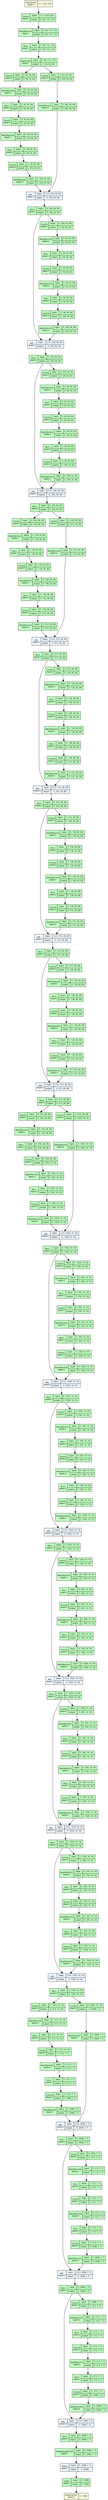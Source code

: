 strict digraph Resnet {
	graph [ordering=in size="184.5,184.5"]
	node [align=left fontname="Linux libertine" fontsize=10 height=0.2 margin=0 ranksep=0.1 shape=plaintext style=filled]
	edge [fontsize=10]
	0 [label=<
                    <TABLE BORDER="0" CELLBORDER="1" CELLSPACING="0" CELLPADDING="4">
                    <TR><TD>input-tensor<BR/>depth:0</TD><TD>(1, 3, 224, 224)</TD></TR>
                    </TABLE>> fillcolor=lightyellow]
	1 [label=<
                    <TABLE BORDER="0" CELLBORDER="1" CELLSPACING="0" CELLPADDING="4">
                    <TR>
                        <TD ROWSPAN="2">Conv2d<BR/>depth:1</TD>
                        <TD COLSPAN="2">input:</TD>
                        <TD COLSPAN="2">(1, 3, 224, 224) </TD>
                    </TR>
                    <TR>
                        <TD COLSPAN="2">output: </TD>
                        <TD COLSPAN="2">(1, 64, 112, 112) </TD>
                    </TR>
                    </TABLE>> fillcolor=darkseagreen1]
	2 [label=<
                    <TABLE BORDER="0" CELLBORDER="1" CELLSPACING="0" CELLPADDING="4">
                    <TR>
                        <TD ROWSPAN="2">BatchNorm2d<BR/>depth:1</TD>
                        <TD COLSPAN="2">input:</TD>
                        <TD COLSPAN="2">(1, 64, 112, 112) </TD>
                    </TR>
                    <TR>
                        <TD COLSPAN="2">output: </TD>
                        <TD COLSPAN="2">(1, 64, 112, 112) </TD>
                    </TR>
                    </TABLE>> fillcolor=darkseagreen1]
	3 [label=<
                    <TABLE BORDER="0" CELLBORDER="1" CELLSPACING="0" CELLPADDING="4">
                    <TR>
                        <TD ROWSPAN="2">ReLU<BR/>depth:1</TD>
                        <TD COLSPAN="2">input:</TD>
                        <TD COLSPAN="2">(1, 64, 112, 112) </TD>
                    </TR>
                    <TR>
                        <TD COLSPAN="2">output: </TD>
                        <TD COLSPAN="2">(1, 64, 112, 112) </TD>
                    </TR>
                    </TABLE>> fillcolor=darkseagreen1]
	4 [label=<
                    <TABLE BORDER="0" CELLBORDER="1" CELLSPACING="0" CELLPADDING="4">
                    <TR>
                        <TD ROWSPAN="2">MaxPool2d<BR/>depth:1</TD>
                        <TD COLSPAN="2">input:</TD>
                        <TD COLSPAN="2">(1, 64, 112, 112) </TD>
                    </TR>
                    <TR>
                        <TD COLSPAN="2">output: </TD>
                        <TD COLSPAN="2">(1, 64, 56, 56) </TD>
                    </TR>
                    </TABLE>> fillcolor=darkseagreen1]
	5 [label=<
                    <TABLE BORDER="0" CELLBORDER="1" CELLSPACING="0" CELLPADDING="4">
                    <TR>
                        <TD ROWSPAN="2">Conv2d<BR/>depth:3</TD>
                        <TD COLSPAN="2">input:</TD>
                        <TD COLSPAN="2">(1, 64, 56, 56) </TD>
                    </TR>
                    <TR>
                        <TD COLSPAN="2">output: </TD>
                        <TD COLSPAN="2">(1, 64, 56, 56) </TD>
                    </TR>
                    </TABLE>> fillcolor=darkseagreen1]
	6 [label=<
                    <TABLE BORDER="0" CELLBORDER="1" CELLSPACING="0" CELLPADDING="4">
                    <TR>
                        <TD ROWSPAN="2">BatchNorm2d<BR/>depth:3</TD>
                        <TD COLSPAN="2">input:</TD>
                        <TD COLSPAN="2">(1, 64, 56, 56) </TD>
                    </TR>
                    <TR>
                        <TD COLSPAN="2">output: </TD>
                        <TD COLSPAN="2">(1, 64, 56, 56) </TD>
                    </TR>
                    </TABLE>> fillcolor=darkseagreen1]
	7 [label=<
                    <TABLE BORDER="0" CELLBORDER="1" CELLSPACING="0" CELLPADDING="4">
                    <TR>
                        <TD ROWSPAN="2">ReLU<BR/>depth:3</TD>
                        <TD COLSPAN="2">input:</TD>
                        <TD COLSPAN="2">(1, 64, 56, 56) </TD>
                    </TR>
                    <TR>
                        <TD COLSPAN="2">output: </TD>
                        <TD COLSPAN="2">(1, 64, 56, 56) </TD>
                    </TR>
                    </TABLE>> fillcolor=darkseagreen1]
	8 [label=<
                    <TABLE BORDER="0" CELLBORDER="1" CELLSPACING="0" CELLPADDING="4">
                    <TR>
                        <TD ROWSPAN="2">Conv2d<BR/>depth:3</TD>
                        <TD COLSPAN="2">input:</TD>
                        <TD COLSPAN="2">(1, 64, 56, 56) </TD>
                    </TR>
                    <TR>
                        <TD COLSPAN="2">output: </TD>
                        <TD COLSPAN="2">(1, 64, 56, 56) </TD>
                    </TR>
                    </TABLE>> fillcolor=darkseagreen1]
	9 [label=<
                    <TABLE BORDER="0" CELLBORDER="1" CELLSPACING="0" CELLPADDING="4">
                    <TR>
                        <TD ROWSPAN="2">BatchNorm2d<BR/>depth:3</TD>
                        <TD COLSPAN="2">input:</TD>
                        <TD COLSPAN="2">(1, 64, 56, 56) </TD>
                    </TR>
                    <TR>
                        <TD COLSPAN="2">output: </TD>
                        <TD COLSPAN="2">(1, 64, 56, 56) </TD>
                    </TR>
                    </TABLE>> fillcolor=darkseagreen1]
	10 [label=<
                    <TABLE BORDER="0" CELLBORDER="1" CELLSPACING="0" CELLPADDING="4">
                    <TR>
                        <TD ROWSPAN="2">ReLU<BR/>depth:3</TD>
                        <TD COLSPAN="2">input:</TD>
                        <TD COLSPAN="2">(1, 64, 56, 56) </TD>
                    </TR>
                    <TR>
                        <TD COLSPAN="2">output: </TD>
                        <TD COLSPAN="2">(1, 64, 56, 56) </TD>
                    </TR>
                    </TABLE>> fillcolor=darkseagreen1]
	11 [label=<
                    <TABLE BORDER="0" CELLBORDER="1" CELLSPACING="0" CELLPADDING="4">
                    <TR>
                        <TD ROWSPAN="2">Conv2d<BR/>depth:3</TD>
                        <TD COLSPAN="2">input:</TD>
                        <TD COLSPAN="2">(1, 64, 56, 56) </TD>
                    </TR>
                    <TR>
                        <TD COLSPAN="2">output: </TD>
                        <TD COLSPAN="2">(1, 256, 56, 56) </TD>
                    </TR>
                    </TABLE>> fillcolor=darkseagreen1]
	12 [label=<
                    <TABLE BORDER="0" CELLBORDER="1" CELLSPACING="0" CELLPADDING="4">
                    <TR>
                        <TD ROWSPAN="2">BatchNorm2d<BR/>depth:3</TD>
                        <TD COLSPAN="2">input:</TD>
                        <TD COLSPAN="2">(1, 256, 56, 56) </TD>
                    </TR>
                    <TR>
                        <TD COLSPAN="2">output: </TD>
                        <TD COLSPAN="2">(1, 256, 56, 56) </TD>
                    </TR>
                    </TABLE>> fillcolor=darkseagreen1]
	13 [label=<
                    <TABLE BORDER="0" CELLBORDER="1" CELLSPACING="0" CELLPADDING="4">
                    <TR>
                        <TD ROWSPAN="2">Conv2d<BR/>depth:4</TD>
                        <TD COLSPAN="2">input:</TD>
                        <TD COLSPAN="2">(1, 64, 56, 56) </TD>
                    </TR>
                    <TR>
                        <TD COLSPAN="2">output: </TD>
                        <TD COLSPAN="2">(1, 256, 56, 56) </TD>
                    </TR>
                    </TABLE>> fillcolor=darkseagreen1]
	14 [label=<
                    <TABLE BORDER="0" CELLBORDER="1" CELLSPACING="0" CELLPADDING="4">
                    <TR>
                        <TD ROWSPAN="2">BatchNorm2d<BR/>depth:4</TD>
                        <TD COLSPAN="2">input:</TD>
                        <TD COLSPAN="2">(1, 256, 56, 56) </TD>
                    </TR>
                    <TR>
                        <TD COLSPAN="2">output: </TD>
                        <TD COLSPAN="2">(1, 256, 56, 56) </TD>
                    </TR>
                    </TABLE>> fillcolor=darkseagreen1]
	15 [label=<
                    <TABLE BORDER="0" CELLBORDER="1" CELLSPACING="0" CELLPADDING="4">
                    <TR>
                        <TD ROWSPAN="2">add_<BR/>depth:3</TD>
                        <TD COLSPAN="2">input:</TD>
                        <TD COLSPAN="2">2 x (1, 256, 56, 56) </TD>
                    </TR>
                    <TR>
                        <TD COLSPAN="2">output: </TD>
                        <TD COLSPAN="2">(1, 256, 56, 56) </TD>
                    </TR>
                    </TABLE>> fillcolor=aliceblue]
	16 [label=<
                    <TABLE BORDER="0" CELLBORDER="1" CELLSPACING="0" CELLPADDING="4">
                    <TR>
                        <TD ROWSPAN="2">ReLU<BR/>depth:3</TD>
                        <TD COLSPAN="2">input:</TD>
                        <TD COLSPAN="2">(1, 256, 56, 56) </TD>
                    </TR>
                    <TR>
                        <TD COLSPAN="2">output: </TD>
                        <TD COLSPAN="2">(1, 256, 56, 56) </TD>
                    </TR>
                    </TABLE>> fillcolor=darkseagreen1]
	17 [label=<
                    <TABLE BORDER="0" CELLBORDER="1" CELLSPACING="0" CELLPADDING="4">
                    <TR>
                        <TD ROWSPAN="2">Conv2d<BR/>depth:3</TD>
                        <TD COLSPAN="2">input:</TD>
                        <TD COLSPAN="2">(1, 256, 56, 56) </TD>
                    </TR>
                    <TR>
                        <TD COLSPAN="2">output: </TD>
                        <TD COLSPAN="2">(1, 64, 56, 56) </TD>
                    </TR>
                    </TABLE>> fillcolor=darkseagreen1]
	18 [label=<
                    <TABLE BORDER="0" CELLBORDER="1" CELLSPACING="0" CELLPADDING="4">
                    <TR>
                        <TD ROWSPAN="2">BatchNorm2d<BR/>depth:3</TD>
                        <TD COLSPAN="2">input:</TD>
                        <TD COLSPAN="2">(1, 64, 56, 56) </TD>
                    </TR>
                    <TR>
                        <TD COLSPAN="2">output: </TD>
                        <TD COLSPAN="2">(1, 64, 56, 56) </TD>
                    </TR>
                    </TABLE>> fillcolor=darkseagreen1]
	19 [label=<
                    <TABLE BORDER="0" CELLBORDER="1" CELLSPACING="0" CELLPADDING="4">
                    <TR>
                        <TD ROWSPAN="2">ReLU<BR/>depth:3</TD>
                        <TD COLSPAN="2">input:</TD>
                        <TD COLSPAN="2">(1, 64, 56, 56) </TD>
                    </TR>
                    <TR>
                        <TD COLSPAN="2">output: </TD>
                        <TD COLSPAN="2">(1, 64, 56, 56) </TD>
                    </TR>
                    </TABLE>> fillcolor=darkseagreen1]
	20 [label=<
                    <TABLE BORDER="0" CELLBORDER="1" CELLSPACING="0" CELLPADDING="4">
                    <TR>
                        <TD ROWSPAN="2">Conv2d<BR/>depth:3</TD>
                        <TD COLSPAN="2">input:</TD>
                        <TD COLSPAN="2">(1, 64, 56, 56) </TD>
                    </TR>
                    <TR>
                        <TD COLSPAN="2">output: </TD>
                        <TD COLSPAN="2">(1, 64, 56, 56) </TD>
                    </TR>
                    </TABLE>> fillcolor=darkseagreen1]
	21 [label=<
                    <TABLE BORDER="0" CELLBORDER="1" CELLSPACING="0" CELLPADDING="4">
                    <TR>
                        <TD ROWSPAN="2">BatchNorm2d<BR/>depth:3</TD>
                        <TD COLSPAN="2">input:</TD>
                        <TD COLSPAN="2">(1, 64, 56, 56) </TD>
                    </TR>
                    <TR>
                        <TD COLSPAN="2">output: </TD>
                        <TD COLSPAN="2">(1, 64, 56, 56) </TD>
                    </TR>
                    </TABLE>> fillcolor=darkseagreen1]
	22 [label=<
                    <TABLE BORDER="0" CELLBORDER="1" CELLSPACING="0" CELLPADDING="4">
                    <TR>
                        <TD ROWSPAN="2">ReLU<BR/>depth:3</TD>
                        <TD COLSPAN="2">input:</TD>
                        <TD COLSPAN="2">(1, 64, 56, 56) </TD>
                    </TR>
                    <TR>
                        <TD COLSPAN="2">output: </TD>
                        <TD COLSPAN="2">(1, 64, 56, 56) </TD>
                    </TR>
                    </TABLE>> fillcolor=darkseagreen1]
	23 [label=<
                    <TABLE BORDER="0" CELLBORDER="1" CELLSPACING="0" CELLPADDING="4">
                    <TR>
                        <TD ROWSPAN="2">Conv2d<BR/>depth:3</TD>
                        <TD COLSPAN="2">input:</TD>
                        <TD COLSPAN="2">(1, 64, 56, 56) </TD>
                    </TR>
                    <TR>
                        <TD COLSPAN="2">output: </TD>
                        <TD COLSPAN="2">(1, 256, 56, 56) </TD>
                    </TR>
                    </TABLE>> fillcolor=darkseagreen1]
	24 [label=<
                    <TABLE BORDER="0" CELLBORDER="1" CELLSPACING="0" CELLPADDING="4">
                    <TR>
                        <TD ROWSPAN="2">BatchNorm2d<BR/>depth:3</TD>
                        <TD COLSPAN="2">input:</TD>
                        <TD COLSPAN="2">(1, 256, 56, 56) </TD>
                    </TR>
                    <TR>
                        <TD COLSPAN="2">output: </TD>
                        <TD COLSPAN="2">(1, 256, 56, 56) </TD>
                    </TR>
                    </TABLE>> fillcolor=darkseagreen1]
	25 [label=<
                    <TABLE BORDER="0" CELLBORDER="1" CELLSPACING="0" CELLPADDING="4">
                    <TR>
                        <TD ROWSPAN="2">add_<BR/>depth:3</TD>
                        <TD COLSPAN="2">input:</TD>
                        <TD COLSPAN="2">2 x (1, 256, 56, 56) </TD>
                    </TR>
                    <TR>
                        <TD COLSPAN="2">output: </TD>
                        <TD COLSPAN="2">(1, 256, 56, 56) </TD>
                    </TR>
                    </TABLE>> fillcolor=aliceblue]
	26 [label=<
                    <TABLE BORDER="0" CELLBORDER="1" CELLSPACING="0" CELLPADDING="4">
                    <TR>
                        <TD ROWSPAN="2">ReLU<BR/>depth:3</TD>
                        <TD COLSPAN="2">input:</TD>
                        <TD COLSPAN="2">(1, 256, 56, 56) </TD>
                    </TR>
                    <TR>
                        <TD COLSPAN="2">output: </TD>
                        <TD COLSPAN="2">(1, 256, 56, 56) </TD>
                    </TR>
                    </TABLE>> fillcolor=darkseagreen1]
	27 [label=<
                    <TABLE BORDER="0" CELLBORDER="1" CELLSPACING="0" CELLPADDING="4">
                    <TR>
                        <TD ROWSPAN="2">Conv2d<BR/>depth:3</TD>
                        <TD COLSPAN="2">input:</TD>
                        <TD COLSPAN="2">(1, 256, 56, 56) </TD>
                    </TR>
                    <TR>
                        <TD COLSPAN="2">output: </TD>
                        <TD COLSPAN="2">(1, 64, 56, 56) </TD>
                    </TR>
                    </TABLE>> fillcolor=darkseagreen1]
	28 [label=<
                    <TABLE BORDER="0" CELLBORDER="1" CELLSPACING="0" CELLPADDING="4">
                    <TR>
                        <TD ROWSPAN="2">BatchNorm2d<BR/>depth:3</TD>
                        <TD COLSPAN="2">input:</TD>
                        <TD COLSPAN="2">(1, 64, 56, 56) </TD>
                    </TR>
                    <TR>
                        <TD COLSPAN="2">output: </TD>
                        <TD COLSPAN="2">(1, 64, 56, 56) </TD>
                    </TR>
                    </TABLE>> fillcolor=darkseagreen1]
	29 [label=<
                    <TABLE BORDER="0" CELLBORDER="1" CELLSPACING="0" CELLPADDING="4">
                    <TR>
                        <TD ROWSPAN="2">ReLU<BR/>depth:3</TD>
                        <TD COLSPAN="2">input:</TD>
                        <TD COLSPAN="2">(1, 64, 56, 56) </TD>
                    </TR>
                    <TR>
                        <TD COLSPAN="2">output: </TD>
                        <TD COLSPAN="2">(1, 64, 56, 56) </TD>
                    </TR>
                    </TABLE>> fillcolor=darkseagreen1]
	30 [label=<
                    <TABLE BORDER="0" CELLBORDER="1" CELLSPACING="0" CELLPADDING="4">
                    <TR>
                        <TD ROWSPAN="2">Conv2d<BR/>depth:3</TD>
                        <TD COLSPAN="2">input:</TD>
                        <TD COLSPAN="2">(1, 64, 56, 56) </TD>
                    </TR>
                    <TR>
                        <TD COLSPAN="2">output: </TD>
                        <TD COLSPAN="2">(1, 64, 56, 56) </TD>
                    </TR>
                    </TABLE>> fillcolor=darkseagreen1]
	31 [label=<
                    <TABLE BORDER="0" CELLBORDER="1" CELLSPACING="0" CELLPADDING="4">
                    <TR>
                        <TD ROWSPAN="2">BatchNorm2d<BR/>depth:3</TD>
                        <TD COLSPAN="2">input:</TD>
                        <TD COLSPAN="2">(1, 64, 56, 56) </TD>
                    </TR>
                    <TR>
                        <TD COLSPAN="2">output: </TD>
                        <TD COLSPAN="2">(1, 64, 56, 56) </TD>
                    </TR>
                    </TABLE>> fillcolor=darkseagreen1]
	32 [label=<
                    <TABLE BORDER="0" CELLBORDER="1" CELLSPACING="0" CELLPADDING="4">
                    <TR>
                        <TD ROWSPAN="2">ReLU<BR/>depth:3</TD>
                        <TD COLSPAN="2">input:</TD>
                        <TD COLSPAN="2">(1, 64, 56, 56) </TD>
                    </TR>
                    <TR>
                        <TD COLSPAN="2">output: </TD>
                        <TD COLSPAN="2">(1, 64, 56, 56) </TD>
                    </TR>
                    </TABLE>> fillcolor=darkseagreen1]
	33 [label=<
                    <TABLE BORDER="0" CELLBORDER="1" CELLSPACING="0" CELLPADDING="4">
                    <TR>
                        <TD ROWSPAN="2">Conv2d<BR/>depth:3</TD>
                        <TD COLSPAN="2">input:</TD>
                        <TD COLSPAN="2">(1, 64, 56, 56) </TD>
                    </TR>
                    <TR>
                        <TD COLSPAN="2">output: </TD>
                        <TD COLSPAN="2">(1, 256, 56, 56) </TD>
                    </TR>
                    </TABLE>> fillcolor=darkseagreen1]
	34 [label=<
                    <TABLE BORDER="0" CELLBORDER="1" CELLSPACING="0" CELLPADDING="4">
                    <TR>
                        <TD ROWSPAN="2">BatchNorm2d<BR/>depth:3</TD>
                        <TD COLSPAN="2">input:</TD>
                        <TD COLSPAN="2">(1, 256, 56, 56) </TD>
                    </TR>
                    <TR>
                        <TD COLSPAN="2">output: </TD>
                        <TD COLSPAN="2">(1, 256, 56, 56) </TD>
                    </TR>
                    </TABLE>> fillcolor=darkseagreen1]
	35 [label=<
                    <TABLE BORDER="0" CELLBORDER="1" CELLSPACING="0" CELLPADDING="4">
                    <TR>
                        <TD ROWSPAN="2">add_<BR/>depth:3</TD>
                        <TD COLSPAN="2">input:</TD>
                        <TD COLSPAN="2">2 x (1, 256, 56, 56) </TD>
                    </TR>
                    <TR>
                        <TD COLSPAN="2">output: </TD>
                        <TD COLSPAN="2">(1, 256, 56, 56) </TD>
                    </TR>
                    </TABLE>> fillcolor=aliceblue]
	36 [label=<
                    <TABLE BORDER="0" CELLBORDER="1" CELLSPACING="0" CELLPADDING="4">
                    <TR>
                        <TD ROWSPAN="2">ReLU<BR/>depth:3</TD>
                        <TD COLSPAN="2">input:</TD>
                        <TD COLSPAN="2">(1, 256, 56, 56) </TD>
                    </TR>
                    <TR>
                        <TD COLSPAN="2">output: </TD>
                        <TD COLSPAN="2">(1, 256, 56, 56) </TD>
                    </TR>
                    </TABLE>> fillcolor=darkseagreen1]
	37 [label=<
                    <TABLE BORDER="0" CELLBORDER="1" CELLSPACING="0" CELLPADDING="4">
                    <TR>
                        <TD ROWSPAN="2">Conv2d<BR/>depth:3</TD>
                        <TD COLSPAN="2">input:</TD>
                        <TD COLSPAN="2">(1, 256, 56, 56) </TD>
                    </TR>
                    <TR>
                        <TD COLSPAN="2">output: </TD>
                        <TD COLSPAN="2">(1, 128, 56, 56) </TD>
                    </TR>
                    </TABLE>> fillcolor=darkseagreen1]
	38 [label=<
                    <TABLE BORDER="0" CELLBORDER="1" CELLSPACING="0" CELLPADDING="4">
                    <TR>
                        <TD ROWSPAN="2">BatchNorm2d<BR/>depth:3</TD>
                        <TD COLSPAN="2">input:</TD>
                        <TD COLSPAN="2">(1, 128, 56, 56) </TD>
                    </TR>
                    <TR>
                        <TD COLSPAN="2">output: </TD>
                        <TD COLSPAN="2">(1, 128, 56, 56) </TD>
                    </TR>
                    </TABLE>> fillcolor=darkseagreen1]
	39 [label=<
                    <TABLE BORDER="0" CELLBORDER="1" CELLSPACING="0" CELLPADDING="4">
                    <TR>
                        <TD ROWSPAN="2">ReLU<BR/>depth:3</TD>
                        <TD COLSPAN="2">input:</TD>
                        <TD COLSPAN="2">(1, 128, 56, 56) </TD>
                    </TR>
                    <TR>
                        <TD COLSPAN="2">output: </TD>
                        <TD COLSPAN="2">(1, 128, 56, 56) </TD>
                    </TR>
                    </TABLE>> fillcolor=darkseagreen1]
	40 [label=<
                    <TABLE BORDER="0" CELLBORDER="1" CELLSPACING="0" CELLPADDING="4">
                    <TR>
                        <TD ROWSPAN="2">Conv2d<BR/>depth:3</TD>
                        <TD COLSPAN="2">input:</TD>
                        <TD COLSPAN="2">(1, 128, 56, 56) </TD>
                    </TR>
                    <TR>
                        <TD COLSPAN="2">output: </TD>
                        <TD COLSPAN="2">(1, 128, 28, 28) </TD>
                    </TR>
                    </TABLE>> fillcolor=darkseagreen1]
	41 [label=<
                    <TABLE BORDER="0" CELLBORDER="1" CELLSPACING="0" CELLPADDING="4">
                    <TR>
                        <TD ROWSPAN="2">BatchNorm2d<BR/>depth:3</TD>
                        <TD COLSPAN="2">input:</TD>
                        <TD COLSPAN="2">(1, 128, 28, 28) </TD>
                    </TR>
                    <TR>
                        <TD COLSPAN="2">output: </TD>
                        <TD COLSPAN="2">(1, 128, 28, 28) </TD>
                    </TR>
                    </TABLE>> fillcolor=darkseagreen1]
	42 [label=<
                    <TABLE BORDER="0" CELLBORDER="1" CELLSPACING="0" CELLPADDING="4">
                    <TR>
                        <TD ROWSPAN="2">ReLU<BR/>depth:3</TD>
                        <TD COLSPAN="2">input:</TD>
                        <TD COLSPAN="2">(1, 128, 28, 28) </TD>
                    </TR>
                    <TR>
                        <TD COLSPAN="2">output: </TD>
                        <TD COLSPAN="2">(1, 128, 28, 28) </TD>
                    </TR>
                    </TABLE>> fillcolor=darkseagreen1]
	43 [label=<
                    <TABLE BORDER="0" CELLBORDER="1" CELLSPACING="0" CELLPADDING="4">
                    <TR>
                        <TD ROWSPAN="2">Conv2d<BR/>depth:3</TD>
                        <TD COLSPAN="2">input:</TD>
                        <TD COLSPAN="2">(1, 128, 28, 28) </TD>
                    </TR>
                    <TR>
                        <TD COLSPAN="2">output: </TD>
                        <TD COLSPAN="2">(1, 512, 28, 28) </TD>
                    </TR>
                    </TABLE>> fillcolor=darkseagreen1]
	44 [label=<
                    <TABLE BORDER="0" CELLBORDER="1" CELLSPACING="0" CELLPADDING="4">
                    <TR>
                        <TD ROWSPAN="2">BatchNorm2d<BR/>depth:3</TD>
                        <TD COLSPAN="2">input:</TD>
                        <TD COLSPAN="2">(1, 512, 28, 28) </TD>
                    </TR>
                    <TR>
                        <TD COLSPAN="2">output: </TD>
                        <TD COLSPAN="2">(1, 512, 28, 28) </TD>
                    </TR>
                    </TABLE>> fillcolor=darkseagreen1]
	45 [label=<
                    <TABLE BORDER="0" CELLBORDER="1" CELLSPACING="0" CELLPADDING="4">
                    <TR>
                        <TD ROWSPAN="2">Conv2d<BR/>depth:4</TD>
                        <TD COLSPAN="2">input:</TD>
                        <TD COLSPAN="2">(1, 256, 56, 56) </TD>
                    </TR>
                    <TR>
                        <TD COLSPAN="2">output: </TD>
                        <TD COLSPAN="2">(1, 512, 28, 28) </TD>
                    </TR>
                    </TABLE>> fillcolor=darkseagreen1]
	46 [label=<
                    <TABLE BORDER="0" CELLBORDER="1" CELLSPACING="0" CELLPADDING="4">
                    <TR>
                        <TD ROWSPAN="2">BatchNorm2d<BR/>depth:4</TD>
                        <TD COLSPAN="2">input:</TD>
                        <TD COLSPAN="2">(1, 512, 28, 28) </TD>
                    </TR>
                    <TR>
                        <TD COLSPAN="2">output: </TD>
                        <TD COLSPAN="2">(1, 512, 28, 28) </TD>
                    </TR>
                    </TABLE>> fillcolor=darkseagreen1]
	47 [label=<
                    <TABLE BORDER="0" CELLBORDER="1" CELLSPACING="0" CELLPADDING="4">
                    <TR>
                        <TD ROWSPAN="2">add_<BR/>depth:3</TD>
                        <TD COLSPAN="2">input:</TD>
                        <TD COLSPAN="2">2 x (1, 512, 28, 28) </TD>
                    </TR>
                    <TR>
                        <TD COLSPAN="2">output: </TD>
                        <TD COLSPAN="2">(1, 512, 28, 28) </TD>
                    </TR>
                    </TABLE>> fillcolor=aliceblue]
	48 [label=<
                    <TABLE BORDER="0" CELLBORDER="1" CELLSPACING="0" CELLPADDING="4">
                    <TR>
                        <TD ROWSPAN="2">ReLU<BR/>depth:3</TD>
                        <TD COLSPAN="2">input:</TD>
                        <TD COLSPAN="2">(1, 512, 28, 28) </TD>
                    </TR>
                    <TR>
                        <TD COLSPAN="2">output: </TD>
                        <TD COLSPAN="2">(1, 512, 28, 28) </TD>
                    </TR>
                    </TABLE>> fillcolor=darkseagreen1]
	49 [label=<
                    <TABLE BORDER="0" CELLBORDER="1" CELLSPACING="0" CELLPADDING="4">
                    <TR>
                        <TD ROWSPAN="2">Conv2d<BR/>depth:3</TD>
                        <TD COLSPAN="2">input:</TD>
                        <TD COLSPAN="2">(1, 512, 28, 28) </TD>
                    </TR>
                    <TR>
                        <TD COLSPAN="2">output: </TD>
                        <TD COLSPAN="2">(1, 128, 28, 28) </TD>
                    </TR>
                    </TABLE>> fillcolor=darkseagreen1]
	50 [label=<
                    <TABLE BORDER="0" CELLBORDER="1" CELLSPACING="0" CELLPADDING="4">
                    <TR>
                        <TD ROWSPAN="2">BatchNorm2d<BR/>depth:3</TD>
                        <TD COLSPAN="2">input:</TD>
                        <TD COLSPAN="2">(1, 128, 28, 28) </TD>
                    </TR>
                    <TR>
                        <TD COLSPAN="2">output: </TD>
                        <TD COLSPAN="2">(1, 128, 28, 28) </TD>
                    </TR>
                    </TABLE>> fillcolor=darkseagreen1]
	51 [label=<
                    <TABLE BORDER="0" CELLBORDER="1" CELLSPACING="0" CELLPADDING="4">
                    <TR>
                        <TD ROWSPAN="2">ReLU<BR/>depth:3</TD>
                        <TD COLSPAN="2">input:</TD>
                        <TD COLSPAN="2">(1, 128, 28, 28) </TD>
                    </TR>
                    <TR>
                        <TD COLSPAN="2">output: </TD>
                        <TD COLSPAN="2">(1, 128, 28, 28) </TD>
                    </TR>
                    </TABLE>> fillcolor=darkseagreen1]
	52 [label=<
                    <TABLE BORDER="0" CELLBORDER="1" CELLSPACING="0" CELLPADDING="4">
                    <TR>
                        <TD ROWSPAN="2">Conv2d<BR/>depth:3</TD>
                        <TD COLSPAN="2">input:</TD>
                        <TD COLSPAN="2">(1, 128, 28, 28) </TD>
                    </TR>
                    <TR>
                        <TD COLSPAN="2">output: </TD>
                        <TD COLSPAN="2">(1, 128, 28, 28) </TD>
                    </TR>
                    </TABLE>> fillcolor=darkseagreen1]
	53 [label=<
                    <TABLE BORDER="0" CELLBORDER="1" CELLSPACING="0" CELLPADDING="4">
                    <TR>
                        <TD ROWSPAN="2">BatchNorm2d<BR/>depth:3</TD>
                        <TD COLSPAN="2">input:</TD>
                        <TD COLSPAN="2">(1, 128, 28, 28) </TD>
                    </TR>
                    <TR>
                        <TD COLSPAN="2">output: </TD>
                        <TD COLSPAN="2">(1, 128, 28, 28) </TD>
                    </TR>
                    </TABLE>> fillcolor=darkseagreen1]
	54 [label=<
                    <TABLE BORDER="0" CELLBORDER="1" CELLSPACING="0" CELLPADDING="4">
                    <TR>
                        <TD ROWSPAN="2">ReLU<BR/>depth:3</TD>
                        <TD COLSPAN="2">input:</TD>
                        <TD COLSPAN="2">(1, 128, 28, 28) </TD>
                    </TR>
                    <TR>
                        <TD COLSPAN="2">output: </TD>
                        <TD COLSPAN="2">(1, 128, 28, 28) </TD>
                    </TR>
                    </TABLE>> fillcolor=darkseagreen1]
	55 [label=<
                    <TABLE BORDER="0" CELLBORDER="1" CELLSPACING="0" CELLPADDING="4">
                    <TR>
                        <TD ROWSPAN="2">Conv2d<BR/>depth:3</TD>
                        <TD COLSPAN="2">input:</TD>
                        <TD COLSPAN="2">(1, 128, 28, 28) </TD>
                    </TR>
                    <TR>
                        <TD COLSPAN="2">output: </TD>
                        <TD COLSPAN="2">(1, 512, 28, 28) </TD>
                    </TR>
                    </TABLE>> fillcolor=darkseagreen1]
	56 [label=<
                    <TABLE BORDER="0" CELLBORDER="1" CELLSPACING="0" CELLPADDING="4">
                    <TR>
                        <TD ROWSPAN="2">BatchNorm2d<BR/>depth:3</TD>
                        <TD COLSPAN="2">input:</TD>
                        <TD COLSPAN="2">(1, 512, 28, 28) </TD>
                    </TR>
                    <TR>
                        <TD COLSPAN="2">output: </TD>
                        <TD COLSPAN="2">(1, 512, 28, 28) </TD>
                    </TR>
                    </TABLE>> fillcolor=darkseagreen1]
	57 [label=<
                    <TABLE BORDER="0" CELLBORDER="1" CELLSPACING="0" CELLPADDING="4">
                    <TR>
                        <TD ROWSPAN="2">add_<BR/>depth:3</TD>
                        <TD COLSPAN="2">input:</TD>
                        <TD COLSPAN="2">2 x (1, 512, 28, 28) </TD>
                    </TR>
                    <TR>
                        <TD COLSPAN="2">output: </TD>
                        <TD COLSPAN="2">(1, 512, 28, 28) </TD>
                    </TR>
                    </TABLE>> fillcolor=aliceblue]
	58 [label=<
                    <TABLE BORDER="0" CELLBORDER="1" CELLSPACING="0" CELLPADDING="4">
                    <TR>
                        <TD ROWSPAN="2">ReLU<BR/>depth:3</TD>
                        <TD COLSPAN="2">input:</TD>
                        <TD COLSPAN="2">(1, 512, 28, 28) </TD>
                    </TR>
                    <TR>
                        <TD COLSPAN="2">output: </TD>
                        <TD COLSPAN="2">(1, 512, 28, 28) </TD>
                    </TR>
                    </TABLE>> fillcolor=darkseagreen1]
	59 [label=<
                    <TABLE BORDER="0" CELLBORDER="1" CELLSPACING="0" CELLPADDING="4">
                    <TR>
                        <TD ROWSPAN="2">Conv2d<BR/>depth:3</TD>
                        <TD COLSPAN="2">input:</TD>
                        <TD COLSPAN="2">(1, 512, 28, 28) </TD>
                    </TR>
                    <TR>
                        <TD COLSPAN="2">output: </TD>
                        <TD COLSPAN="2">(1, 128, 28, 28) </TD>
                    </TR>
                    </TABLE>> fillcolor=darkseagreen1]
	60 [label=<
                    <TABLE BORDER="0" CELLBORDER="1" CELLSPACING="0" CELLPADDING="4">
                    <TR>
                        <TD ROWSPAN="2">BatchNorm2d<BR/>depth:3</TD>
                        <TD COLSPAN="2">input:</TD>
                        <TD COLSPAN="2">(1, 128, 28, 28) </TD>
                    </TR>
                    <TR>
                        <TD COLSPAN="2">output: </TD>
                        <TD COLSPAN="2">(1, 128, 28, 28) </TD>
                    </TR>
                    </TABLE>> fillcolor=darkseagreen1]
	61 [label=<
                    <TABLE BORDER="0" CELLBORDER="1" CELLSPACING="0" CELLPADDING="4">
                    <TR>
                        <TD ROWSPAN="2">ReLU<BR/>depth:3</TD>
                        <TD COLSPAN="2">input:</TD>
                        <TD COLSPAN="2">(1, 128, 28, 28) </TD>
                    </TR>
                    <TR>
                        <TD COLSPAN="2">output: </TD>
                        <TD COLSPAN="2">(1, 128, 28, 28) </TD>
                    </TR>
                    </TABLE>> fillcolor=darkseagreen1]
	62 [label=<
                    <TABLE BORDER="0" CELLBORDER="1" CELLSPACING="0" CELLPADDING="4">
                    <TR>
                        <TD ROWSPAN="2">Conv2d<BR/>depth:3</TD>
                        <TD COLSPAN="2">input:</TD>
                        <TD COLSPAN="2">(1, 128, 28, 28) </TD>
                    </TR>
                    <TR>
                        <TD COLSPAN="2">output: </TD>
                        <TD COLSPAN="2">(1, 128, 28, 28) </TD>
                    </TR>
                    </TABLE>> fillcolor=darkseagreen1]
	63 [label=<
                    <TABLE BORDER="0" CELLBORDER="1" CELLSPACING="0" CELLPADDING="4">
                    <TR>
                        <TD ROWSPAN="2">BatchNorm2d<BR/>depth:3</TD>
                        <TD COLSPAN="2">input:</TD>
                        <TD COLSPAN="2">(1, 128, 28, 28) </TD>
                    </TR>
                    <TR>
                        <TD COLSPAN="2">output: </TD>
                        <TD COLSPAN="2">(1, 128, 28, 28) </TD>
                    </TR>
                    </TABLE>> fillcolor=darkseagreen1]
	64 [label=<
                    <TABLE BORDER="0" CELLBORDER="1" CELLSPACING="0" CELLPADDING="4">
                    <TR>
                        <TD ROWSPAN="2">ReLU<BR/>depth:3</TD>
                        <TD COLSPAN="2">input:</TD>
                        <TD COLSPAN="2">(1, 128, 28, 28) </TD>
                    </TR>
                    <TR>
                        <TD COLSPAN="2">output: </TD>
                        <TD COLSPAN="2">(1, 128, 28, 28) </TD>
                    </TR>
                    </TABLE>> fillcolor=darkseagreen1]
	65 [label=<
                    <TABLE BORDER="0" CELLBORDER="1" CELLSPACING="0" CELLPADDING="4">
                    <TR>
                        <TD ROWSPAN="2">Conv2d<BR/>depth:3</TD>
                        <TD COLSPAN="2">input:</TD>
                        <TD COLSPAN="2">(1, 128, 28, 28) </TD>
                    </TR>
                    <TR>
                        <TD COLSPAN="2">output: </TD>
                        <TD COLSPAN="2">(1, 512, 28, 28) </TD>
                    </TR>
                    </TABLE>> fillcolor=darkseagreen1]
	66 [label=<
                    <TABLE BORDER="0" CELLBORDER="1" CELLSPACING="0" CELLPADDING="4">
                    <TR>
                        <TD ROWSPAN="2">BatchNorm2d<BR/>depth:3</TD>
                        <TD COLSPAN="2">input:</TD>
                        <TD COLSPAN="2">(1, 512, 28, 28) </TD>
                    </TR>
                    <TR>
                        <TD COLSPAN="2">output: </TD>
                        <TD COLSPAN="2">(1, 512, 28, 28) </TD>
                    </TR>
                    </TABLE>> fillcolor=darkseagreen1]
	67 [label=<
                    <TABLE BORDER="0" CELLBORDER="1" CELLSPACING="0" CELLPADDING="4">
                    <TR>
                        <TD ROWSPAN="2">add_<BR/>depth:3</TD>
                        <TD COLSPAN="2">input:</TD>
                        <TD COLSPAN="2">2 x (1, 512, 28, 28) </TD>
                    </TR>
                    <TR>
                        <TD COLSPAN="2">output: </TD>
                        <TD COLSPAN="2">(1, 512, 28, 28) </TD>
                    </TR>
                    </TABLE>> fillcolor=aliceblue]
	68 [label=<
                    <TABLE BORDER="0" CELLBORDER="1" CELLSPACING="0" CELLPADDING="4">
                    <TR>
                        <TD ROWSPAN="2">ReLU<BR/>depth:3</TD>
                        <TD COLSPAN="2">input:</TD>
                        <TD COLSPAN="2">(1, 512, 28, 28) </TD>
                    </TR>
                    <TR>
                        <TD COLSPAN="2">output: </TD>
                        <TD COLSPAN="2">(1, 512, 28, 28) </TD>
                    </TR>
                    </TABLE>> fillcolor=darkseagreen1]
	69 [label=<
                    <TABLE BORDER="0" CELLBORDER="1" CELLSPACING="0" CELLPADDING="4">
                    <TR>
                        <TD ROWSPAN="2">Conv2d<BR/>depth:3</TD>
                        <TD COLSPAN="2">input:</TD>
                        <TD COLSPAN="2">(1, 512, 28, 28) </TD>
                    </TR>
                    <TR>
                        <TD COLSPAN="2">output: </TD>
                        <TD COLSPAN="2">(1, 128, 28, 28) </TD>
                    </TR>
                    </TABLE>> fillcolor=darkseagreen1]
	70 [label=<
                    <TABLE BORDER="0" CELLBORDER="1" CELLSPACING="0" CELLPADDING="4">
                    <TR>
                        <TD ROWSPAN="2">BatchNorm2d<BR/>depth:3</TD>
                        <TD COLSPAN="2">input:</TD>
                        <TD COLSPAN="2">(1, 128, 28, 28) </TD>
                    </TR>
                    <TR>
                        <TD COLSPAN="2">output: </TD>
                        <TD COLSPAN="2">(1, 128, 28, 28) </TD>
                    </TR>
                    </TABLE>> fillcolor=darkseagreen1]
	71 [label=<
                    <TABLE BORDER="0" CELLBORDER="1" CELLSPACING="0" CELLPADDING="4">
                    <TR>
                        <TD ROWSPAN="2">ReLU<BR/>depth:3</TD>
                        <TD COLSPAN="2">input:</TD>
                        <TD COLSPAN="2">(1, 128, 28, 28) </TD>
                    </TR>
                    <TR>
                        <TD COLSPAN="2">output: </TD>
                        <TD COLSPAN="2">(1, 128, 28, 28) </TD>
                    </TR>
                    </TABLE>> fillcolor=darkseagreen1]
	72 [label=<
                    <TABLE BORDER="0" CELLBORDER="1" CELLSPACING="0" CELLPADDING="4">
                    <TR>
                        <TD ROWSPAN="2">Conv2d<BR/>depth:3</TD>
                        <TD COLSPAN="2">input:</TD>
                        <TD COLSPAN="2">(1, 128, 28, 28) </TD>
                    </TR>
                    <TR>
                        <TD COLSPAN="2">output: </TD>
                        <TD COLSPAN="2">(1, 128, 28, 28) </TD>
                    </TR>
                    </TABLE>> fillcolor=darkseagreen1]
	73 [label=<
                    <TABLE BORDER="0" CELLBORDER="1" CELLSPACING="0" CELLPADDING="4">
                    <TR>
                        <TD ROWSPAN="2">BatchNorm2d<BR/>depth:3</TD>
                        <TD COLSPAN="2">input:</TD>
                        <TD COLSPAN="2">(1, 128, 28, 28) </TD>
                    </TR>
                    <TR>
                        <TD COLSPAN="2">output: </TD>
                        <TD COLSPAN="2">(1, 128, 28, 28) </TD>
                    </TR>
                    </TABLE>> fillcolor=darkseagreen1]
	74 [label=<
                    <TABLE BORDER="0" CELLBORDER="1" CELLSPACING="0" CELLPADDING="4">
                    <TR>
                        <TD ROWSPAN="2">ReLU<BR/>depth:3</TD>
                        <TD COLSPAN="2">input:</TD>
                        <TD COLSPAN="2">(1, 128, 28, 28) </TD>
                    </TR>
                    <TR>
                        <TD COLSPAN="2">output: </TD>
                        <TD COLSPAN="2">(1, 128, 28, 28) </TD>
                    </TR>
                    </TABLE>> fillcolor=darkseagreen1]
	75 [label=<
                    <TABLE BORDER="0" CELLBORDER="1" CELLSPACING="0" CELLPADDING="4">
                    <TR>
                        <TD ROWSPAN="2">Conv2d<BR/>depth:3</TD>
                        <TD COLSPAN="2">input:</TD>
                        <TD COLSPAN="2">(1, 128, 28, 28) </TD>
                    </TR>
                    <TR>
                        <TD COLSPAN="2">output: </TD>
                        <TD COLSPAN="2">(1, 512, 28, 28) </TD>
                    </TR>
                    </TABLE>> fillcolor=darkseagreen1]
	76 [label=<
                    <TABLE BORDER="0" CELLBORDER="1" CELLSPACING="0" CELLPADDING="4">
                    <TR>
                        <TD ROWSPAN="2">BatchNorm2d<BR/>depth:3</TD>
                        <TD COLSPAN="2">input:</TD>
                        <TD COLSPAN="2">(1, 512, 28, 28) </TD>
                    </TR>
                    <TR>
                        <TD COLSPAN="2">output: </TD>
                        <TD COLSPAN="2">(1, 512, 28, 28) </TD>
                    </TR>
                    </TABLE>> fillcolor=darkseagreen1]
	77 [label=<
                    <TABLE BORDER="0" CELLBORDER="1" CELLSPACING="0" CELLPADDING="4">
                    <TR>
                        <TD ROWSPAN="2">add_<BR/>depth:3</TD>
                        <TD COLSPAN="2">input:</TD>
                        <TD COLSPAN="2">2 x (1, 512, 28, 28) </TD>
                    </TR>
                    <TR>
                        <TD COLSPAN="2">output: </TD>
                        <TD COLSPAN="2">(1, 512, 28, 28) </TD>
                    </TR>
                    </TABLE>> fillcolor=aliceblue]
	78 [label=<
                    <TABLE BORDER="0" CELLBORDER="1" CELLSPACING="0" CELLPADDING="4">
                    <TR>
                        <TD ROWSPAN="2">ReLU<BR/>depth:3</TD>
                        <TD COLSPAN="2">input:</TD>
                        <TD COLSPAN="2">(1, 512, 28, 28) </TD>
                    </TR>
                    <TR>
                        <TD COLSPAN="2">output: </TD>
                        <TD COLSPAN="2">(1, 512, 28, 28) </TD>
                    </TR>
                    </TABLE>> fillcolor=darkseagreen1]
	79 [label=<
                    <TABLE BORDER="0" CELLBORDER="1" CELLSPACING="0" CELLPADDING="4">
                    <TR>
                        <TD ROWSPAN="2">Conv2d<BR/>depth:3</TD>
                        <TD COLSPAN="2">input:</TD>
                        <TD COLSPAN="2">(1, 512, 28, 28) </TD>
                    </TR>
                    <TR>
                        <TD COLSPAN="2">output: </TD>
                        <TD COLSPAN="2">(1, 256, 28, 28) </TD>
                    </TR>
                    </TABLE>> fillcolor=darkseagreen1]
	80 [label=<
                    <TABLE BORDER="0" CELLBORDER="1" CELLSPACING="0" CELLPADDING="4">
                    <TR>
                        <TD ROWSPAN="2">BatchNorm2d<BR/>depth:3</TD>
                        <TD COLSPAN="2">input:</TD>
                        <TD COLSPAN="2">(1, 256, 28, 28) </TD>
                    </TR>
                    <TR>
                        <TD COLSPAN="2">output: </TD>
                        <TD COLSPAN="2">(1, 256, 28, 28) </TD>
                    </TR>
                    </TABLE>> fillcolor=darkseagreen1]
	81 [label=<
                    <TABLE BORDER="0" CELLBORDER="1" CELLSPACING="0" CELLPADDING="4">
                    <TR>
                        <TD ROWSPAN="2">ReLU<BR/>depth:3</TD>
                        <TD COLSPAN="2">input:</TD>
                        <TD COLSPAN="2">(1, 256, 28, 28) </TD>
                    </TR>
                    <TR>
                        <TD COLSPAN="2">output: </TD>
                        <TD COLSPAN="2">(1, 256, 28, 28) </TD>
                    </TR>
                    </TABLE>> fillcolor=darkseagreen1]
	82 [label=<
                    <TABLE BORDER="0" CELLBORDER="1" CELLSPACING="0" CELLPADDING="4">
                    <TR>
                        <TD ROWSPAN="2">Conv2d<BR/>depth:3</TD>
                        <TD COLSPAN="2">input:</TD>
                        <TD COLSPAN="2">(1, 256, 28, 28) </TD>
                    </TR>
                    <TR>
                        <TD COLSPAN="2">output: </TD>
                        <TD COLSPAN="2">(1, 256, 14, 14) </TD>
                    </TR>
                    </TABLE>> fillcolor=darkseagreen1]
	83 [label=<
                    <TABLE BORDER="0" CELLBORDER="1" CELLSPACING="0" CELLPADDING="4">
                    <TR>
                        <TD ROWSPAN="2">BatchNorm2d<BR/>depth:3</TD>
                        <TD COLSPAN="2">input:</TD>
                        <TD COLSPAN="2">(1, 256, 14, 14) </TD>
                    </TR>
                    <TR>
                        <TD COLSPAN="2">output: </TD>
                        <TD COLSPAN="2">(1, 256, 14, 14) </TD>
                    </TR>
                    </TABLE>> fillcolor=darkseagreen1]
	84 [label=<
                    <TABLE BORDER="0" CELLBORDER="1" CELLSPACING="0" CELLPADDING="4">
                    <TR>
                        <TD ROWSPAN="2">ReLU<BR/>depth:3</TD>
                        <TD COLSPAN="2">input:</TD>
                        <TD COLSPAN="2">(1, 256, 14, 14) </TD>
                    </TR>
                    <TR>
                        <TD COLSPAN="2">output: </TD>
                        <TD COLSPAN="2">(1, 256, 14, 14) </TD>
                    </TR>
                    </TABLE>> fillcolor=darkseagreen1]
	85 [label=<
                    <TABLE BORDER="0" CELLBORDER="1" CELLSPACING="0" CELLPADDING="4">
                    <TR>
                        <TD ROWSPAN="2">Conv2d<BR/>depth:3</TD>
                        <TD COLSPAN="2">input:</TD>
                        <TD COLSPAN="2">(1, 256, 14, 14) </TD>
                    </TR>
                    <TR>
                        <TD COLSPAN="2">output: </TD>
                        <TD COLSPAN="2">(1, 1024, 14, 14) </TD>
                    </TR>
                    </TABLE>> fillcolor=darkseagreen1]
	86 [label=<
                    <TABLE BORDER="0" CELLBORDER="1" CELLSPACING="0" CELLPADDING="4">
                    <TR>
                        <TD ROWSPAN="2">BatchNorm2d<BR/>depth:3</TD>
                        <TD COLSPAN="2">input:</TD>
                        <TD COLSPAN="2">(1, 1024, 14, 14) </TD>
                    </TR>
                    <TR>
                        <TD COLSPAN="2">output: </TD>
                        <TD COLSPAN="2">(1, 1024, 14, 14) </TD>
                    </TR>
                    </TABLE>> fillcolor=darkseagreen1]
	87 [label=<
                    <TABLE BORDER="0" CELLBORDER="1" CELLSPACING="0" CELLPADDING="4">
                    <TR>
                        <TD ROWSPAN="2">Conv2d<BR/>depth:4</TD>
                        <TD COLSPAN="2">input:</TD>
                        <TD COLSPAN="2">(1, 512, 28, 28) </TD>
                    </TR>
                    <TR>
                        <TD COLSPAN="2">output: </TD>
                        <TD COLSPAN="2">(1, 1024, 14, 14) </TD>
                    </TR>
                    </TABLE>> fillcolor=darkseagreen1]
	88 [label=<
                    <TABLE BORDER="0" CELLBORDER="1" CELLSPACING="0" CELLPADDING="4">
                    <TR>
                        <TD ROWSPAN="2">BatchNorm2d<BR/>depth:4</TD>
                        <TD COLSPAN="2">input:</TD>
                        <TD COLSPAN="2">(1, 1024, 14, 14) </TD>
                    </TR>
                    <TR>
                        <TD COLSPAN="2">output: </TD>
                        <TD COLSPAN="2">(1, 1024, 14, 14) </TD>
                    </TR>
                    </TABLE>> fillcolor=darkseagreen1]
	89 [label=<
                    <TABLE BORDER="0" CELLBORDER="1" CELLSPACING="0" CELLPADDING="4">
                    <TR>
                        <TD ROWSPAN="2">add_<BR/>depth:3</TD>
                        <TD COLSPAN="2">input:</TD>
                        <TD COLSPAN="2">2 x (1, 1024, 14, 14) </TD>
                    </TR>
                    <TR>
                        <TD COLSPAN="2">output: </TD>
                        <TD COLSPAN="2">(1, 1024, 14, 14) </TD>
                    </TR>
                    </TABLE>> fillcolor=aliceblue]
	90 [label=<
                    <TABLE BORDER="0" CELLBORDER="1" CELLSPACING="0" CELLPADDING="4">
                    <TR>
                        <TD ROWSPAN="2">ReLU<BR/>depth:3</TD>
                        <TD COLSPAN="2">input:</TD>
                        <TD COLSPAN="2">(1, 1024, 14, 14) </TD>
                    </TR>
                    <TR>
                        <TD COLSPAN="2">output: </TD>
                        <TD COLSPAN="2">(1, 1024, 14, 14) </TD>
                    </TR>
                    </TABLE>> fillcolor=darkseagreen1]
	91 [label=<
                    <TABLE BORDER="0" CELLBORDER="1" CELLSPACING="0" CELLPADDING="4">
                    <TR>
                        <TD ROWSPAN="2">Conv2d<BR/>depth:3</TD>
                        <TD COLSPAN="2">input:</TD>
                        <TD COLSPAN="2">(1, 1024, 14, 14) </TD>
                    </TR>
                    <TR>
                        <TD COLSPAN="2">output: </TD>
                        <TD COLSPAN="2">(1, 256, 14, 14) </TD>
                    </TR>
                    </TABLE>> fillcolor=darkseagreen1]
	92 [label=<
                    <TABLE BORDER="0" CELLBORDER="1" CELLSPACING="0" CELLPADDING="4">
                    <TR>
                        <TD ROWSPAN="2">BatchNorm2d<BR/>depth:3</TD>
                        <TD COLSPAN="2">input:</TD>
                        <TD COLSPAN="2">(1, 256, 14, 14) </TD>
                    </TR>
                    <TR>
                        <TD COLSPAN="2">output: </TD>
                        <TD COLSPAN="2">(1, 256, 14, 14) </TD>
                    </TR>
                    </TABLE>> fillcolor=darkseagreen1]
	93 [label=<
                    <TABLE BORDER="0" CELLBORDER="1" CELLSPACING="0" CELLPADDING="4">
                    <TR>
                        <TD ROWSPAN="2">ReLU<BR/>depth:3</TD>
                        <TD COLSPAN="2">input:</TD>
                        <TD COLSPAN="2">(1, 256, 14, 14) </TD>
                    </TR>
                    <TR>
                        <TD COLSPAN="2">output: </TD>
                        <TD COLSPAN="2">(1, 256, 14, 14) </TD>
                    </TR>
                    </TABLE>> fillcolor=darkseagreen1]
	94 [label=<
                    <TABLE BORDER="0" CELLBORDER="1" CELLSPACING="0" CELLPADDING="4">
                    <TR>
                        <TD ROWSPAN="2">Conv2d<BR/>depth:3</TD>
                        <TD COLSPAN="2">input:</TD>
                        <TD COLSPAN="2">(1, 256, 14, 14) </TD>
                    </TR>
                    <TR>
                        <TD COLSPAN="2">output: </TD>
                        <TD COLSPAN="2">(1, 256, 14, 14) </TD>
                    </TR>
                    </TABLE>> fillcolor=darkseagreen1]
	95 [label=<
                    <TABLE BORDER="0" CELLBORDER="1" CELLSPACING="0" CELLPADDING="4">
                    <TR>
                        <TD ROWSPAN="2">BatchNorm2d<BR/>depth:3</TD>
                        <TD COLSPAN="2">input:</TD>
                        <TD COLSPAN="2">(1, 256, 14, 14) </TD>
                    </TR>
                    <TR>
                        <TD COLSPAN="2">output: </TD>
                        <TD COLSPAN="2">(1, 256, 14, 14) </TD>
                    </TR>
                    </TABLE>> fillcolor=darkseagreen1]
	96 [label=<
                    <TABLE BORDER="0" CELLBORDER="1" CELLSPACING="0" CELLPADDING="4">
                    <TR>
                        <TD ROWSPAN="2">ReLU<BR/>depth:3</TD>
                        <TD COLSPAN="2">input:</TD>
                        <TD COLSPAN="2">(1, 256, 14, 14) </TD>
                    </TR>
                    <TR>
                        <TD COLSPAN="2">output: </TD>
                        <TD COLSPAN="2">(1, 256, 14, 14) </TD>
                    </TR>
                    </TABLE>> fillcolor=darkseagreen1]
	97 [label=<
                    <TABLE BORDER="0" CELLBORDER="1" CELLSPACING="0" CELLPADDING="4">
                    <TR>
                        <TD ROWSPAN="2">Conv2d<BR/>depth:3</TD>
                        <TD COLSPAN="2">input:</TD>
                        <TD COLSPAN="2">(1, 256, 14, 14) </TD>
                    </TR>
                    <TR>
                        <TD COLSPAN="2">output: </TD>
                        <TD COLSPAN="2">(1, 1024, 14, 14) </TD>
                    </TR>
                    </TABLE>> fillcolor=darkseagreen1]
	98 [label=<
                    <TABLE BORDER="0" CELLBORDER="1" CELLSPACING="0" CELLPADDING="4">
                    <TR>
                        <TD ROWSPAN="2">BatchNorm2d<BR/>depth:3</TD>
                        <TD COLSPAN="2">input:</TD>
                        <TD COLSPAN="2">(1, 1024, 14, 14) </TD>
                    </TR>
                    <TR>
                        <TD COLSPAN="2">output: </TD>
                        <TD COLSPAN="2">(1, 1024, 14, 14) </TD>
                    </TR>
                    </TABLE>> fillcolor=darkseagreen1]
	99 [label=<
                    <TABLE BORDER="0" CELLBORDER="1" CELLSPACING="0" CELLPADDING="4">
                    <TR>
                        <TD ROWSPAN="2">add_<BR/>depth:3</TD>
                        <TD COLSPAN="2">input:</TD>
                        <TD COLSPAN="2">2 x (1, 1024, 14, 14) </TD>
                    </TR>
                    <TR>
                        <TD COLSPAN="2">output: </TD>
                        <TD COLSPAN="2">(1, 1024, 14, 14) </TD>
                    </TR>
                    </TABLE>> fillcolor=aliceblue]
	100 [label=<
                    <TABLE BORDER="0" CELLBORDER="1" CELLSPACING="0" CELLPADDING="4">
                    <TR>
                        <TD ROWSPAN="2">ReLU<BR/>depth:3</TD>
                        <TD COLSPAN="2">input:</TD>
                        <TD COLSPAN="2">(1, 1024, 14, 14) </TD>
                    </TR>
                    <TR>
                        <TD COLSPAN="2">output: </TD>
                        <TD COLSPAN="2">(1, 1024, 14, 14) </TD>
                    </TR>
                    </TABLE>> fillcolor=darkseagreen1]
	101 [label=<
                    <TABLE BORDER="0" CELLBORDER="1" CELLSPACING="0" CELLPADDING="4">
                    <TR>
                        <TD ROWSPAN="2">Conv2d<BR/>depth:3</TD>
                        <TD COLSPAN="2">input:</TD>
                        <TD COLSPAN="2">(1, 1024, 14, 14) </TD>
                    </TR>
                    <TR>
                        <TD COLSPAN="2">output: </TD>
                        <TD COLSPAN="2">(1, 256, 14, 14) </TD>
                    </TR>
                    </TABLE>> fillcolor=darkseagreen1]
	102 [label=<
                    <TABLE BORDER="0" CELLBORDER="1" CELLSPACING="0" CELLPADDING="4">
                    <TR>
                        <TD ROWSPAN="2">BatchNorm2d<BR/>depth:3</TD>
                        <TD COLSPAN="2">input:</TD>
                        <TD COLSPAN="2">(1, 256, 14, 14) </TD>
                    </TR>
                    <TR>
                        <TD COLSPAN="2">output: </TD>
                        <TD COLSPAN="2">(1, 256, 14, 14) </TD>
                    </TR>
                    </TABLE>> fillcolor=darkseagreen1]
	103 [label=<
                    <TABLE BORDER="0" CELLBORDER="1" CELLSPACING="0" CELLPADDING="4">
                    <TR>
                        <TD ROWSPAN="2">ReLU<BR/>depth:3</TD>
                        <TD COLSPAN="2">input:</TD>
                        <TD COLSPAN="2">(1, 256, 14, 14) </TD>
                    </TR>
                    <TR>
                        <TD COLSPAN="2">output: </TD>
                        <TD COLSPAN="2">(1, 256, 14, 14) </TD>
                    </TR>
                    </TABLE>> fillcolor=darkseagreen1]
	104 [label=<
                    <TABLE BORDER="0" CELLBORDER="1" CELLSPACING="0" CELLPADDING="4">
                    <TR>
                        <TD ROWSPAN="2">Conv2d<BR/>depth:3</TD>
                        <TD COLSPAN="2">input:</TD>
                        <TD COLSPAN="2">(1, 256, 14, 14) </TD>
                    </TR>
                    <TR>
                        <TD COLSPAN="2">output: </TD>
                        <TD COLSPAN="2">(1, 256, 14, 14) </TD>
                    </TR>
                    </TABLE>> fillcolor=darkseagreen1]
	105 [label=<
                    <TABLE BORDER="0" CELLBORDER="1" CELLSPACING="0" CELLPADDING="4">
                    <TR>
                        <TD ROWSPAN="2">BatchNorm2d<BR/>depth:3</TD>
                        <TD COLSPAN="2">input:</TD>
                        <TD COLSPAN="2">(1, 256, 14, 14) </TD>
                    </TR>
                    <TR>
                        <TD COLSPAN="2">output: </TD>
                        <TD COLSPAN="2">(1, 256, 14, 14) </TD>
                    </TR>
                    </TABLE>> fillcolor=darkseagreen1]
	106 [label=<
                    <TABLE BORDER="0" CELLBORDER="1" CELLSPACING="0" CELLPADDING="4">
                    <TR>
                        <TD ROWSPAN="2">ReLU<BR/>depth:3</TD>
                        <TD COLSPAN="2">input:</TD>
                        <TD COLSPAN="2">(1, 256, 14, 14) </TD>
                    </TR>
                    <TR>
                        <TD COLSPAN="2">output: </TD>
                        <TD COLSPAN="2">(1, 256, 14, 14) </TD>
                    </TR>
                    </TABLE>> fillcolor=darkseagreen1]
	107 [label=<
                    <TABLE BORDER="0" CELLBORDER="1" CELLSPACING="0" CELLPADDING="4">
                    <TR>
                        <TD ROWSPAN="2">Conv2d<BR/>depth:3</TD>
                        <TD COLSPAN="2">input:</TD>
                        <TD COLSPAN="2">(1, 256, 14, 14) </TD>
                    </TR>
                    <TR>
                        <TD COLSPAN="2">output: </TD>
                        <TD COLSPAN="2">(1, 1024, 14, 14) </TD>
                    </TR>
                    </TABLE>> fillcolor=darkseagreen1]
	108 [label=<
                    <TABLE BORDER="0" CELLBORDER="1" CELLSPACING="0" CELLPADDING="4">
                    <TR>
                        <TD ROWSPAN="2">BatchNorm2d<BR/>depth:3</TD>
                        <TD COLSPAN="2">input:</TD>
                        <TD COLSPAN="2">(1, 1024, 14, 14) </TD>
                    </TR>
                    <TR>
                        <TD COLSPAN="2">output: </TD>
                        <TD COLSPAN="2">(1, 1024, 14, 14) </TD>
                    </TR>
                    </TABLE>> fillcolor=darkseagreen1]
	109 [label=<
                    <TABLE BORDER="0" CELLBORDER="1" CELLSPACING="0" CELLPADDING="4">
                    <TR>
                        <TD ROWSPAN="2">add_<BR/>depth:3</TD>
                        <TD COLSPAN="2">input:</TD>
                        <TD COLSPAN="2">2 x (1, 1024, 14, 14) </TD>
                    </TR>
                    <TR>
                        <TD COLSPAN="2">output: </TD>
                        <TD COLSPAN="2">(1, 1024, 14, 14) </TD>
                    </TR>
                    </TABLE>> fillcolor=aliceblue]
	110 [label=<
                    <TABLE BORDER="0" CELLBORDER="1" CELLSPACING="0" CELLPADDING="4">
                    <TR>
                        <TD ROWSPAN="2">ReLU<BR/>depth:3</TD>
                        <TD COLSPAN="2">input:</TD>
                        <TD COLSPAN="2">(1, 1024, 14, 14) </TD>
                    </TR>
                    <TR>
                        <TD COLSPAN="2">output: </TD>
                        <TD COLSPAN="2">(1, 1024, 14, 14) </TD>
                    </TR>
                    </TABLE>> fillcolor=darkseagreen1]
	111 [label=<
                    <TABLE BORDER="0" CELLBORDER="1" CELLSPACING="0" CELLPADDING="4">
                    <TR>
                        <TD ROWSPAN="2">Conv2d<BR/>depth:3</TD>
                        <TD COLSPAN="2">input:</TD>
                        <TD COLSPAN="2">(1, 1024, 14, 14) </TD>
                    </TR>
                    <TR>
                        <TD COLSPAN="2">output: </TD>
                        <TD COLSPAN="2">(1, 256, 14, 14) </TD>
                    </TR>
                    </TABLE>> fillcolor=darkseagreen1]
	112 [label=<
                    <TABLE BORDER="0" CELLBORDER="1" CELLSPACING="0" CELLPADDING="4">
                    <TR>
                        <TD ROWSPAN="2">BatchNorm2d<BR/>depth:3</TD>
                        <TD COLSPAN="2">input:</TD>
                        <TD COLSPAN="2">(1, 256, 14, 14) </TD>
                    </TR>
                    <TR>
                        <TD COLSPAN="2">output: </TD>
                        <TD COLSPAN="2">(1, 256, 14, 14) </TD>
                    </TR>
                    </TABLE>> fillcolor=darkseagreen1]
	113 [label=<
                    <TABLE BORDER="0" CELLBORDER="1" CELLSPACING="0" CELLPADDING="4">
                    <TR>
                        <TD ROWSPAN="2">ReLU<BR/>depth:3</TD>
                        <TD COLSPAN="2">input:</TD>
                        <TD COLSPAN="2">(1, 256, 14, 14) </TD>
                    </TR>
                    <TR>
                        <TD COLSPAN="2">output: </TD>
                        <TD COLSPAN="2">(1, 256, 14, 14) </TD>
                    </TR>
                    </TABLE>> fillcolor=darkseagreen1]
	114 [label=<
                    <TABLE BORDER="0" CELLBORDER="1" CELLSPACING="0" CELLPADDING="4">
                    <TR>
                        <TD ROWSPAN="2">Conv2d<BR/>depth:3</TD>
                        <TD COLSPAN="2">input:</TD>
                        <TD COLSPAN="2">(1, 256, 14, 14) </TD>
                    </TR>
                    <TR>
                        <TD COLSPAN="2">output: </TD>
                        <TD COLSPAN="2">(1, 256, 14, 14) </TD>
                    </TR>
                    </TABLE>> fillcolor=darkseagreen1]
	115 [label=<
                    <TABLE BORDER="0" CELLBORDER="1" CELLSPACING="0" CELLPADDING="4">
                    <TR>
                        <TD ROWSPAN="2">BatchNorm2d<BR/>depth:3</TD>
                        <TD COLSPAN="2">input:</TD>
                        <TD COLSPAN="2">(1, 256, 14, 14) </TD>
                    </TR>
                    <TR>
                        <TD COLSPAN="2">output: </TD>
                        <TD COLSPAN="2">(1, 256, 14, 14) </TD>
                    </TR>
                    </TABLE>> fillcolor=darkseagreen1]
	116 [label=<
                    <TABLE BORDER="0" CELLBORDER="1" CELLSPACING="0" CELLPADDING="4">
                    <TR>
                        <TD ROWSPAN="2">ReLU<BR/>depth:3</TD>
                        <TD COLSPAN="2">input:</TD>
                        <TD COLSPAN="2">(1, 256, 14, 14) </TD>
                    </TR>
                    <TR>
                        <TD COLSPAN="2">output: </TD>
                        <TD COLSPAN="2">(1, 256, 14, 14) </TD>
                    </TR>
                    </TABLE>> fillcolor=darkseagreen1]
	117 [label=<
                    <TABLE BORDER="0" CELLBORDER="1" CELLSPACING="0" CELLPADDING="4">
                    <TR>
                        <TD ROWSPAN="2">Conv2d<BR/>depth:3</TD>
                        <TD COLSPAN="2">input:</TD>
                        <TD COLSPAN="2">(1, 256, 14, 14) </TD>
                    </TR>
                    <TR>
                        <TD COLSPAN="2">output: </TD>
                        <TD COLSPAN="2">(1, 1024, 14, 14) </TD>
                    </TR>
                    </TABLE>> fillcolor=darkseagreen1]
	118 [label=<
                    <TABLE BORDER="0" CELLBORDER="1" CELLSPACING="0" CELLPADDING="4">
                    <TR>
                        <TD ROWSPAN="2">BatchNorm2d<BR/>depth:3</TD>
                        <TD COLSPAN="2">input:</TD>
                        <TD COLSPAN="2">(1, 1024, 14, 14) </TD>
                    </TR>
                    <TR>
                        <TD COLSPAN="2">output: </TD>
                        <TD COLSPAN="2">(1, 1024, 14, 14) </TD>
                    </TR>
                    </TABLE>> fillcolor=darkseagreen1]
	119 [label=<
                    <TABLE BORDER="0" CELLBORDER="1" CELLSPACING="0" CELLPADDING="4">
                    <TR>
                        <TD ROWSPAN="2">add_<BR/>depth:3</TD>
                        <TD COLSPAN="2">input:</TD>
                        <TD COLSPAN="2">2 x (1, 1024, 14, 14) </TD>
                    </TR>
                    <TR>
                        <TD COLSPAN="2">output: </TD>
                        <TD COLSPAN="2">(1, 1024, 14, 14) </TD>
                    </TR>
                    </TABLE>> fillcolor=aliceblue]
	120 [label=<
                    <TABLE BORDER="0" CELLBORDER="1" CELLSPACING="0" CELLPADDING="4">
                    <TR>
                        <TD ROWSPAN="2">ReLU<BR/>depth:3</TD>
                        <TD COLSPAN="2">input:</TD>
                        <TD COLSPAN="2">(1, 1024, 14, 14) </TD>
                    </TR>
                    <TR>
                        <TD COLSPAN="2">output: </TD>
                        <TD COLSPAN="2">(1, 1024, 14, 14) </TD>
                    </TR>
                    </TABLE>> fillcolor=darkseagreen1]
	121 [label=<
                    <TABLE BORDER="0" CELLBORDER="1" CELLSPACING="0" CELLPADDING="4">
                    <TR>
                        <TD ROWSPAN="2">Conv2d<BR/>depth:3</TD>
                        <TD COLSPAN="2">input:</TD>
                        <TD COLSPAN="2">(1, 1024, 14, 14) </TD>
                    </TR>
                    <TR>
                        <TD COLSPAN="2">output: </TD>
                        <TD COLSPAN="2">(1, 256, 14, 14) </TD>
                    </TR>
                    </TABLE>> fillcolor=darkseagreen1]
	122 [label=<
                    <TABLE BORDER="0" CELLBORDER="1" CELLSPACING="0" CELLPADDING="4">
                    <TR>
                        <TD ROWSPAN="2">BatchNorm2d<BR/>depth:3</TD>
                        <TD COLSPAN="2">input:</TD>
                        <TD COLSPAN="2">(1, 256, 14, 14) </TD>
                    </TR>
                    <TR>
                        <TD COLSPAN="2">output: </TD>
                        <TD COLSPAN="2">(1, 256, 14, 14) </TD>
                    </TR>
                    </TABLE>> fillcolor=darkseagreen1]
	123 [label=<
                    <TABLE BORDER="0" CELLBORDER="1" CELLSPACING="0" CELLPADDING="4">
                    <TR>
                        <TD ROWSPAN="2">ReLU<BR/>depth:3</TD>
                        <TD COLSPAN="2">input:</TD>
                        <TD COLSPAN="2">(1, 256, 14, 14) </TD>
                    </TR>
                    <TR>
                        <TD COLSPAN="2">output: </TD>
                        <TD COLSPAN="2">(1, 256, 14, 14) </TD>
                    </TR>
                    </TABLE>> fillcolor=darkseagreen1]
	124 [label=<
                    <TABLE BORDER="0" CELLBORDER="1" CELLSPACING="0" CELLPADDING="4">
                    <TR>
                        <TD ROWSPAN="2">Conv2d<BR/>depth:3</TD>
                        <TD COLSPAN="2">input:</TD>
                        <TD COLSPAN="2">(1, 256, 14, 14) </TD>
                    </TR>
                    <TR>
                        <TD COLSPAN="2">output: </TD>
                        <TD COLSPAN="2">(1, 256, 14, 14) </TD>
                    </TR>
                    </TABLE>> fillcolor=darkseagreen1]
	125 [label=<
                    <TABLE BORDER="0" CELLBORDER="1" CELLSPACING="0" CELLPADDING="4">
                    <TR>
                        <TD ROWSPAN="2">BatchNorm2d<BR/>depth:3</TD>
                        <TD COLSPAN="2">input:</TD>
                        <TD COLSPAN="2">(1, 256, 14, 14) </TD>
                    </TR>
                    <TR>
                        <TD COLSPAN="2">output: </TD>
                        <TD COLSPAN="2">(1, 256, 14, 14) </TD>
                    </TR>
                    </TABLE>> fillcolor=darkseagreen1]
	126 [label=<
                    <TABLE BORDER="0" CELLBORDER="1" CELLSPACING="0" CELLPADDING="4">
                    <TR>
                        <TD ROWSPAN="2">ReLU<BR/>depth:3</TD>
                        <TD COLSPAN="2">input:</TD>
                        <TD COLSPAN="2">(1, 256, 14, 14) </TD>
                    </TR>
                    <TR>
                        <TD COLSPAN="2">output: </TD>
                        <TD COLSPAN="2">(1, 256, 14, 14) </TD>
                    </TR>
                    </TABLE>> fillcolor=darkseagreen1]
	127 [label=<
                    <TABLE BORDER="0" CELLBORDER="1" CELLSPACING="0" CELLPADDING="4">
                    <TR>
                        <TD ROWSPAN="2">Conv2d<BR/>depth:3</TD>
                        <TD COLSPAN="2">input:</TD>
                        <TD COLSPAN="2">(1, 256, 14, 14) </TD>
                    </TR>
                    <TR>
                        <TD COLSPAN="2">output: </TD>
                        <TD COLSPAN="2">(1, 1024, 14, 14) </TD>
                    </TR>
                    </TABLE>> fillcolor=darkseagreen1]
	128 [label=<
                    <TABLE BORDER="0" CELLBORDER="1" CELLSPACING="0" CELLPADDING="4">
                    <TR>
                        <TD ROWSPAN="2">BatchNorm2d<BR/>depth:3</TD>
                        <TD COLSPAN="2">input:</TD>
                        <TD COLSPAN="2">(1, 1024, 14, 14) </TD>
                    </TR>
                    <TR>
                        <TD COLSPAN="2">output: </TD>
                        <TD COLSPAN="2">(1, 1024, 14, 14) </TD>
                    </TR>
                    </TABLE>> fillcolor=darkseagreen1]
	129 [label=<
                    <TABLE BORDER="0" CELLBORDER="1" CELLSPACING="0" CELLPADDING="4">
                    <TR>
                        <TD ROWSPAN="2">add_<BR/>depth:3</TD>
                        <TD COLSPAN="2">input:</TD>
                        <TD COLSPAN="2">2 x (1, 1024, 14, 14) </TD>
                    </TR>
                    <TR>
                        <TD COLSPAN="2">output: </TD>
                        <TD COLSPAN="2">(1, 1024, 14, 14) </TD>
                    </TR>
                    </TABLE>> fillcolor=aliceblue]
	130 [label=<
                    <TABLE BORDER="0" CELLBORDER="1" CELLSPACING="0" CELLPADDING="4">
                    <TR>
                        <TD ROWSPAN="2">ReLU<BR/>depth:3</TD>
                        <TD COLSPAN="2">input:</TD>
                        <TD COLSPAN="2">(1, 1024, 14, 14) </TD>
                    </TR>
                    <TR>
                        <TD COLSPAN="2">output: </TD>
                        <TD COLSPAN="2">(1, 1024, 14, 14) </TD>
                    </TR>
                    </TABLE>> fillcolor=darkseagreen1]
	131 [label=<
                    <TABLE BORDER="0" CELLBORDER="1" CELLSPACING="0" CELLPADDING="4">
                    <TR>
                        <TD ROWSPAN="2">Conv2d<BR/>depth:3</TD>
                        <TD COLSPAN="2">input:</TD>
                        <TD COLSPAN="2">(1, 1024, 14, 14) </TD>
                    </TR>
                    <TR>
                        <TD COLSPAN="2">output: </TD>
                        <TD COLSPAN="2">(1, 256, 14, 14) </TD>
                    </TR>
                    </TABLE>> fillcolor=darkseagreen1]
	132 [label=<
                    <TABLE BORDER="0" CELLBORDER="1" CELLSPACING="0" CELLPADDING="4">
                    <TR>
                        <TD ROWSPAN="2">BatchNorm2d<BR/>depth:3</TD>
                        <TD COLSPAN="2">input:</TD>
                        <TD COLSPAN="2">(1, 256, 14, 14) </TD>
                    </TR>
                    <TR>
                        <TD COLSPAN="2">output: </TD>
                        <TD COLSPAN="2">(1, 256, 14, 14) </TD>
                    </TR>
                    </TABLE>> fillcolor=darkseagreen1]
	133 [label=<
                    <TABLE BORDER="0" CELLBORDER="1" CELLSPACING="0" CELLPADDING="4">
                    <TR>
                        <TD ROWSPAN="2">ReLU<BR/>depth:3</TD>
                        <TD COLSPAN="2">input:</TD>
                        <TD COLSPAN="2">(1, 256, 14, 14) </TD>
                    </TR>
                    <TR>
                        <TD COLSPAN="2">output: </TD>
                        <TD COLSPAN="2">(1, 256, 14, 14) </TD>
                    </TR>
                    </TABLE>> fillcolor=darkseagreen1]
	134 [label=<
                    <TABLE BORDER="0" CELLBORDER="1" CELLSPACING="0" CELLPADDING="4">
                    <TR>
                        <TD ROWSPAN="2">Conv2d<BR/>depth:3</TD>
                        <TD COLSPAN="2">input:</TD>
                        <TD COLSPAN="2">(1, 256, 14, 14) </TD>
                    </TR>
                    <TR>
                        <TD COLSPAN="2">output: </TD>
                        <TD COLSPAN="2">(1, 256, 14, 14) </TD>
                    </TR>
                    </TABLE>> fillcolor=darkseagreen1]
	135 [label=<
                    <TABLE BORDER="0" CELLBORDER="1" CELLSPACING="0" CELLPADDING="4">
                    <TR>
                        <TD ROWSPAN="2">BatchNorm2d<BR/>depth:3</TD>
                        <TD COLSPAN="2">input:</TD>
                        <TD COLSPAN="2">(1, 256, 14, 14) </TD>
                    </TR>
                    <TR>
                        <TD COLSPAN="2">output: </TD>
                        <TD COLSPAN="2">(1, 256, 14, 14) </TD>
                    </TR>
                    </TABLE>> fillcolor=darkseagreen1]
	136 [label=<
                    <TABLE BORDER="0" CELLBORDER="1" CELLSPACING="0" CELLPADDING="4">
                    <TR>
                        <TD ROWSPAN="2">ReLU<BR/>depth:3</TD>
                        <TD COLSPAN="2">input:</TD>
                        <TD COLSPAN="2">(1, 256, 14, 14) </TD>
                    </TR>
                    <TR>
                        <TD COLSPAN="2">output: </TD>
                        <TD COLSPAN="2">(1, 256, 14, 14) </TD>
                    </TR>
                    </TABLE>> fillcolor=darkseagreen1]
	137 [label=<
                    <TABLE BORDER="0" CELLBORDER="1" CELLSPACING="0" CELLPADDING="4">
                    <TR>
                        <TD ROWSPAN="2">Conv2d<BR/>depth:3</TD>
                        <TD COLSPAN="2">input:</TD>
                        <TD COLSPAN="2">(1, 256, 14, 14) </TD>
                    </TR>
                    <TR>
                        <TD COLSPAN="2">output: </TD>
                        <TD COLSPAN="2">(1, 1024, 14, 14) </TD>
                    </TR>
                    </TABLE>> fillcolor=darkseagreen1]
	138 [label=<
                    <TABLE BORDER="0" CELLBORDER="1" CELLSPACING="0" CELLPADDING="4">
                    <TR>
                        <TD ROWSPAN="2">BatchNorm2d<BR/>depth:3</TD>
                        <TD COLSPAN="2">input:</TD>
                        <TD COLSPAN="2">(1, 1024, 14, 14) </TD>
                    </TR>
                    <TR>
                        <TD COLSPAN="2">output: </TD>
                        <TD COLSPAN="2">(1, 1024, 14, 14) </TD>
                    </TR>
                    </TABLE>> fillcolor=darkseagreen1]
	139 [label=<
                    <TABLE BORDER="0" CELLBORDER="1" CELLSPACING="0" CELLPADDING="4">
                    <TR>
                        <TD ROWSPAN="2">add_<BR/>depth:3</TD>
                        <TD COLSPAN="2">input:</TD>
                        <TD COLSPAN="2">2 x (1, 1024, 14, 14) </TD>
                    </TR>
                    <TR>
                        <TD COLSPAN="2">output: </TD>
                        <TD COLSPAN="2">(1, 1024, 14, 14) </TD>
                    </TR>
                    </TABLE>> fillcolor=aliceblue]
	140 [label=<
                    <TABLE BORDER="0" CELLBORDER="1" CELLSPACING="0" CELLPADDING="4">
                    <TR>
                        <TD ROWSPAN="2">ReLU<BR/>depth:3</TD>
                        <TD COLSPAN="2">input:</TD>
                        <TD COLSPAN="2">(1, 1024, 14, 14) </TD>
                    </TR>
                    <TR>
                        <TD COLSPAN="2">output: </TD>
                        <TD COLSPAN="2">(1, 1024, 14, 14) </TD>
                    </TR>
                    </TABLE>> fillcolor=darkseagreen1]
	141 [label=<
                    <TABLE BORDER="0" CELLBORDER="1" CELLSPACING="0" CELLPADDING="4">
                    <TR>
                        <TD ROWSPAN="2">Conv2d<BR/>depth:3</TD>
                        <TD COLSPAN="2">input:</TD>
                        <TD COLSPAN="2">(1, 1024, 14, 14) </TD>
                    </TR>
                    <TR>
                        <TD COLSPAN="2">output: </TD>
                        <TD COLSPAN="2">(1, 512, 14, 14) </TD>
                    </TR>
                    </TABLE>> fillcolor=darkseagreen1]
	142 [label=<
                    <TABLE BORDER="0" CELLBORDER="1" CELLSPACING="0" CELLPADDING="4">
                    <TR>
                        <TD ROWSPAN="2">BatchNorm2d<BR/>depth:3</TD>
                        <TD COLSPAN="2">input:</TD>
                        <TD COLSPAN="2">(1, 512, 14, 14) </TD>
                    </TR>
                    <TR>
                        <TD COLSPAN="2">output: </TD>
                        <TD COLSPAN="2">(1, 512, 14, 14) </TD>
                    </TR>
                    </TABLE>> fillcolor=darkseagreen1]
	143 [label=<
                    <TABLE BORDER="0" CELLBORDER="1" CELLSPACING="0" CELLPADDING="4">
                    <TR>
                        <TD ROWSPAN="2">ReLU<BR/>depth:3</TD>
                        <TD COLSPAN="2">input:</TD>
                        <TD COLSPAN="2">(1, 512, 14, 14) </TD>
                    </TR>
                    <TR>
                        <TD COLSPAN="2">output: </TD>
                        <TD COLSPAN="2">(1, 512, 14, 14) </TD>
                    </TR>
                    </TABLE>> fillcolor=darkseagreen1]
	144 [label=<
                    <TABLE BORDER="0" CELLBORDER="1" CELLSPACING="0" CELLPADDING="4">
                    <TR>
                        <TD ROWSPAN="2">Conv2d<BR/>depth:3</TD>
                        <TD COLSPAN="2">input:</TD>
                        <TD COLSPAN="2">(1, 512, 14, 14) </TD>
                    </TR>
                    <TR>
                        <TD COLSPAN="2">output: </TD>
                        <TD COLSPAN="2">(1, 512, 7, 7) </TD>
                    </TR>
                    </TABLE>> fillcolor=darkseagreen1]
	145 [label=<
                    <TABLE BORDER="0" CELLBORDER="1" CELLSPACING="0" CELLPADDING="4">
                    <TR>
                        <TD ROWSPAN="2">BatchNorm2d<BR/>depth:3</TD>
                        <TD COLSPAN="2">input:</TD>
                        <TD COLSPAN="2">(1, 512, 7, 7) </TD>
                    </TR>
                    <TR>
                        <TD COLSPAN="2">output: </TD>
                        <TD COLSPAN="2">(1, 512, 7, 7) </TD>
                    </TR>
                    </TABLE>> fillcolor=darkseagreen1]
	146 [label=<
                    <TABLE BORDER="0" CELLBORDER="1" CELLSPACING="0" CELLPADDING="4">
                    <TR>
                        <TD ROWSPAN="2">ReLU<BR/>depth:3</TD>
                        <TD COLSPAN="2">input:</TD>
                        <TD COLSPAN="2">(1, 512, 7, 7) </TD>
                    </TR>
                    <TR>
                        <TD COLSPAN="2">output: </TD>
                        <TD COLSPAN="2">(1, 512, 7, 7) </TD>
                    </TR>
                    </TABLE>> fillcolor=darkseagreen1]
	147 [label=<
                    <TABLE BORDER="0" CELLBORDER="1" CELLSPACING="0" CELLPADDING="4">
                    <TR>
                        <TD ROWSPAN="2">Conv2d<BR/>depth:3</TD>
                        <TD COLSPAN="2">input:</TD>
                        <TD COLSPAN="2">(1, 512, 7, 7) </TD>
                    </TR>
                    <TR>
                        <TD COLSPAN="2">output: </TD>
                        <TD COLSPAN="2">(1, 2048, 7, 7) </TD>
                    </TR>
                    </TABLE>> fillcolor=darkseagreen1]
	148 [label=<
                    <TABLE BORDER="0" CELLBORDER="1" CELLSPACING="0" CELLPADDING="4">
                    <TR>
                        <TD ROWSPAN="2">BatchNorm2d<BR/>depth:3</TD>
                        <TD COLSPAN="2">input:</TD>
                        <TD COLSPAN="2">(1, 2048, 7, 7) </TD>
                    </TR>
                    <TR>
                        <TD COLSPAN="2">output: </TD>
                        <TD COLSPAN="2">(1, 2048, 7, 7) </TD>
                    </TR>
                    </TABLE>> fillcolor=darkseagreen1]
	149 [label=<
                    <TABLE BORDER="0" CELLBORDER="1" CELLSPACING="0" CELLPADDING="4">
                    <TR>
                        <TD ROWSPAN="2">Conv2d<BR/>depth:4</TD>
                        <TD COLSPAN="2">input:</TD>
                        <TD COLSPAN="2">(1, 1024, 14, 14) </TD>
                    </TR>
                    <TR>
                        <TD COLSPAN="2">output: </TD>
                        <TD COLSPAN="2">(1, 2048, 7, 7) </TD>
                    </TR>
                    </TABLE>> fillcolor=darkseagreen1]
	150 [label=<
                    <TABLE BORDER="0" CELLBORDER="1" CELLSPACING="0" CELLPADDING="4">
                    <TR>
                        <TD ROWSPAN="2">BatchNorm2d<BR/>depth:4</TD>
                        <TD COLSPAN="2">input:</TD>
                        <TD COLSPAN="2">(1, 2048, 7, 7) </TD>
                    </TR>
                    <TR>
                        <TD COLSPAN="2">output: </TD>
                        <TD COLSPAN="2">(1, 2048, 7, 7) </TD>
                    </TR>
                    </TABLE>> fillcolor=darkseagreen1]
	151 [label=<
                    <TABLE BORDER="0" CELLBORDER="1" CELLSPACING="0" CELLPADDING="4">
                    <TR>
                        <TD ROWSPAN="2">add_<BR/>depth:3</TD>
                        <TD COLSPAN="2">input:</TD>
                        <TD COLSPAN="2">2 x (1, 2048, 7, 7) </TD>
                    </TR>
                    <TR>
                        <TD COLSPAN="2">output: </TD>
                        <TD COLSPAN="2">(1, 2048, 7, 7) </TD>
                    </TR>
                    </TABLE>> fillcolor=aliceblue]
	152 [label=<
                    <TABLE BORDER="0" CELLBORDER="1" CELLSPACING="0" CELLPADDING="4">
                    <TR>
                        <TD ROWSPAN="2">ReLU<BR/>depth:3</TD>
                        <TD COLSPAN="2">input:</TD>
                        <TD COLSPAN="2">(1, 2048, 7, 7) </TD>
                    </TR>
                    <TR>
                        <TD COLSPAN="2">output: </TD>
                        <TD COLSPAN="2">(1, 2048, 7, 7) </TD>
                    </TR>
                    </TABLE>> fillcolor=darkseagreen1]
	153 [label=<
                    <TABLE BORDER="0" CELLBORDER="1" CELLSPACING="0" CELLPADDING="4">
                    <TR>
                        <TD ROWSPAN="2">Conv2d<BR/>depth:3</TD>
                        <TD COLSPAN="2">input:</TD>
                        <TD COLSPAN="2">(1, 2048, 7, 7) </TD>
                    </TR>
                    <TR>
                        <TD COLSPAN="2">output: </TD>
                        <TD COLSPAN="2">(1, 512, 7, 7) </TD>
                    </TR>
                    </TABLE>> fillcolor=darkseagreen1]
	154 [label=<
                    <TABLE BORDER="0" CELLBORDER="1" CELLSPACING="0" CELLPADDING="4">
                    <TR>
                        <TD ROWSPAN="2">BatchNorm2d<BR/>depth:3</TD>
                        <TD COLSPAN="2">input:</TD>
                        <TD COLSPAN="2">(1, 512, 7, 7) </TD>
                    </TR>
                    <TR>
                        <TD COLSPAN="2">output: </TD>
                        <TD COLSPAN="2">(1, 512, 7, 7) </TD>
                    </TR>
                    </TABLE>> fillcolor=darkseagreen1]
	155 [label=<
                    <TABLE BORDER="0" CELLBORDER="1" CELLSPACING="0" CELLPADDING="4">
                    <TR>
                        <TD ROWSPAN="2">ReLU<BR/>depth:3</TD>
                        <TD COLSPAN="2">input:</TD>
                        <TD COLSPAN="2">(1, 512, 7, 7) </TD>
                    </TR>
                    <TR>
                        <TD COLSPAN="2">output: </TD>
                        <TD COLSPAN="2">(1, 512, 7, 7) </TD>
                    </TR>
                    </TABLE>> fillcolor=darkseagreen1]
	156 [label=<
                    <TABLE BORDER="0" CELLBORDER="1" CELLSPACING="0" CELLPADDING="4">
                    <TR>
                        <TD ROWSPAN="2">Conv2d<BR/>depth:3</TD>
                        <TD COLSPAN="2">input:</TD>
                        <TD COLSPAN="2">(1, 512, 7, 7) </TD>
                    </TR>
                    <TR>
                        <TD COLSPAN="2">output: </TD>
                        <TD COLSPAN="2">(1, 512, 7, 7) </TD>
                    </TR>
                    </TABLE>> fillcolor=darkseagreen1]
	157 [label=<
                    <TABLE BORDER="0" CELLBORDER="1" CELLSPACING="0" CELLPADDING="4">
                    <TR>
                        <TD ROWSPAN="2">BatchNorm2d<BR/>depth:3</TD>
                        <TD COLSPAN="2">input:</TD>
                        <TD COLSPAN="2">(1, 512, 7, 7) </TD>
                    </TR>
                    <TR>
                        <TD COLSPAN="2">output: </TD>
                        <TD COLSPAN="2">(1, 512, 7, 7) </TD>
                    </TR>
                    </TABLE>> fillcolor=darkseagreen1]
	158 [label=<
                    <TABLE BORDER="0" CELLBORDER="1" CELLSPACING="0" CELLPADDING="4">
                    <TR>
                        <TD ROWSPAN="2">ReLU<BR/>depth:3</TD>
                        <TD COLSPAN="2">input:</TD>
                        <TD COLSPAN="2">(1, 512, 7, 7) </TD>
                    </TR>
                    <TR>
                        <TD COLSPAN="2">output: </TD>
                        <TD COLSPAN="2">(1, 512, 7, 7) </TD>
                    </TR>
                    </TABLE>> fillcolor=darkseagreen1]
	159 [label=<
                    <TABLE BORDER="0" CELLBORDER="1" CELLSPACING="0" CELLPADDING="4">
                    <TR>
                        <TD ROWSPAN="2">Conv2d<BR/>depth:3</TD>
                        <TD COLSPAN="2">input:</TD>
                        <TD COLSPAN="2">(1, 512, 7, 7) </TD>
                    </TR>
                    <TR>
                        <TD COLSPAN="2">output: </TD>
                        <TD COLSPAN="2">(1, 2048, 7, 7) </TD>
                    </TR>
                    </TABLE>> fillcolor=darkseagreen1]
	160 [label=<
                    <TABLE BORDER="0" CELLBORDER="1" CELLSPACING="0" CELLPADDING="4">
                    <TR>
                        <TD ROWSPAN="2">BatchNorm2d<BR/>depth:3</TD>
                        <TD COLSPAN="2">input:</TD>
                        <TD COLSPAN="2">(1, 2048, 7, 7) </TD>
                    </TR>
                    <TR>
                        <TD COLSPAN="2">output: </TD>
                        <TD COLSPAN="2">(1, 2048, 7, 7) </TD>
                    </TR>
                    </TABLE>> fillcolor=darkseagreen1]
	161 [label=<
                    <TABLE BORDER="0" CELLBORDER="1" CELLSPACING="0" CELLPADDING="4">
                    <TR>
                        <TD ROWSPAN="2">add_<BR/>depth:3</TD>
                        <TD COLSPAN="2">input:</TD>
                        <TD COLSPAN="2">2 x (1, 2048, 7, 7) </TD>
                    </TR>
                    <TR>
                        <TD COLSPAN="2">output: </TD>
                        <TD COLSPAN="2">(1, 2048, 7, 7) </TD>
                    </TR>
                    </TABLE>> fillcolor=aliceblue]
	162 [label=<
                    <TABLE BORDER="0" CELLBORDER="1" CELLSPACING="0" CELLPADDING="4">
                    <TR>
                        <TD ROWSPAN="2">ReLU<BR/>depth:3</TD>
                        <TD COLSPAN="2">input:</TD>
                        <TD COLSPAN="2">(1, 2048, 7, 7) </TD>
                    </TR>
                    <TR>
                        <TD COLSPAN="2">output: </TD>
                        <TD COLSPAN="2">(1, 2048, 7, 7) </TD>
                    </TR>
                    </TABLE>> fillcolor=darkseagreen1]
	163 [label=<
                    <TABLE BORDER="0" CELLBORDER="1" CELLSPACING="0" CELLPADDING="4">
                    <TR>
                        <TD ROWSPAN="2">Conv2d<BR/>depth:3</TD>
                        <TD COLSPAN="2">input:</TD>
                        <TD COLSPAN="2">(1, 2048, 7, 7) </TD>
                    </TR>
                    <TR>
                        <TD COLSPAN="2">output: </TD>
                        <TD COLSPAN="2">(1, 512, 7, 7) </TD>
                    </TR>
                    </TABLE>> fillcolor=darkseagreen1]
	164 [label=<
                    <TABLE BORDER="0" CELLBORDER="1" CELLSPACING="0" CELLPADDING="4">
                    <TR>
                        <TD ROWSPAN="2">BatchNorm2d<BR/>depth:3</TD>
                        <TD COLSPAN="2">input:</TD>
                        <TD COLSPAN="2">(1, 512, 7, 7) </TD>
                    </TR>
                    <TR>
                        <TD COLSPAN="2">output: </TD>
                        <TD COLSPAN="2">(1, 512, 7, 7) </TD>
                    </TR>
                    </TABLE>> fillcolor=darkseagreen1]
	165 [label=<
                    <TABLE BORDER="0" CELLBORDER="1" CELLSPACING="0" CELLPADDING="4">
                    <TR>
                        <TD ROWSPAN="2">ReLU<BR/>depth:3</TD>
                        <TD COLSPAN="2">input:</TD>
                        <TD COLSPAN="2">(1, 512, 7, 7) </TD>
                    </TR>
                    <TR>
                        <TD COLSPAN="2">output: </TD>
                        <TD COLSPAN="2">(1, 512, 7, 7) </TD>
                    </TR>
                    </TABLE>> fillcolor=darkseagreen1]
	166 [label=<
                    <TABLE BORDER="0" CELLBORDER="1" CELLSPACING="0" CELLPADDING="4">
                    <TR>
                        <TD ROWSPAN="2">Conv2d<BR/>depth:3</TD>
                        <TD COLSPAN="2">input:</TD>
                        <TD COLSPAN="2">(1, 512, 7, 7) </TD>
                    </TR>
                    <TR>
                        <TD COLSPAN="2">output: </TD>
                        <TD COLSPAN="2">(1, 512, 7, 7) </TD>
                    </TR>
                    </TABLE>> fillcolor=darkseagreen1]
	167 [label=<
                    <TABLE BORDER="0" CELLBORDER="1" CELLSPACING="0" CELLPADDING="4">
                    <TR>
                        <TD ROWSPAN="2">BatchNorm2d<BR/>depth:3</TD>
                        <TD COLSPAN="2">input:</TD>
                        <TD COLSPAN="2">(1, 512, 7, 7) </TD>
                    </TR>
                    <TR>
                        <TD COLSPAN="2">output: </TD>
                        <TD COLSPAN="2">(1, 512, 7, 7) </TD>
                    </TR>
                    </TABLE>> fillcolor=darkseagreen1]
	168 [label=<
                    <TABLE BORDER="0" CELLBORDER="1" CELLSPACING="0" CELLPADDING="4">
                    <TR>
                        <TD ROWSPAN="2">ReLU<BR/>depth:3</TD>
                        <TD COLSPAN="2">input:</TD>
                        <TD COLSPAN="2">(1, 512, 7, 7) </TD>
                    </TR>
                    <TR>
                        <TD COLSPAN="2">output: </TD>
                        <TD COLSPAN="2">(1, 512, 7, 7) </TD>
                    </TR>
                    </TABLE>> fillcolor=darkseagreen1]
	169 [label=<
                    <TABLE BORDER="0" CELLBORDER="1" CELLSPACING="0" CELLPADDING="4">
                    <TR>
                        <TD ROWSPAN="2">Conv2d<BR/>depth:3</TD>
                        <TD COLSPAN="2">input:</TD>
                        <TD COLSPAN="2">(1, 512, 7, 7) </TD>
                    </TR>
                    <TR>
                        <TD COLSPAN="2">output: </TD>
                        <TD COLSPAN="2">(1, 2048, 7, 7) </TD>
                    </TR>
                    </TABLE>> fillcolor=darkseagreen1]
	170 [label=<
                    <TABLE BORDER="0" CELLBORDER="1" CELLSPACING="0" CELLPADDING="4">
                    <TR>
                        <TD ROWSPAN="2">BatchNorm2d<BR/>depth:3</TD>
                        <TD COLSPAN="2">input:</TD>
                        <TD COLSPAN="2">(1, 2048, 7, 7) </TD>
                    </TR>
                    <TR>
                        <TD COLSPAN="2">output: </TD>
                        <TD COLSPAN="2">(1, 2048, 7, 7) </TD>
                    </TR>
                    </TABLE>> fillcolor=darkseagreen1]
	171 [label=<
                    <TABLE BORDER="0" CELLBORDER="1" CELLSPACING="0" CELLPADDING="4">
                    <TR>
                        <TD ROWSPAN="2">add_<BR/>depth:3</TD>
                        <TD COLSPAN="2">input:</TD>
                        <TD COLSPAN="2">2 x (1, 2048, 7, 7) </TD>
                    </TR>
                    <TR>
                        <TD COLSPAN="2">output: </TD>
                        <TD COLSPAN="2">(1, 2048, 7, 7) </TD>
                    </TR>
                    </TABLE>> fillcolor=aliceblue]
	172 [label=<
                    <TABLE BORDER="0" CELLBORDER="1" CELLSPACING="0" CELLPADDING="4">
                    <TR>
                        <TD ROWSPAN="2">ReLU<BR/>depth:3</TD>
                        <TD COLSPAN="2">input:</TD>
                        <TD COLSPAN="2">(1, 2048, 7, 7) </TD>
                    </TR>
                    <TR>
                        <TD COLSPAN="2">output: </TD>
                        <TD COLSPAN="2">(1, 2048, 7, 7) </TD>
                    </TR>
                    </TABLE>> fillcolor=darkseagreen1]
	173 [label=<
                    <TABLE BORDER="0" CELLBORDER="1" CELLSPACING="0" CELLPADDING="4">
                    <TR>
                        <TD ROWSPAN="2">AdaptiveAvgPool2d<BR/>depth:1</TD>
                        <TD COLSPAN="2">input:</TD>
                        <TD COLSPAN="2">(1, 2048, 7, 7) </TD>
                    </TR>
                    <TR>
                        <TD COLSPAN="2">output: </TD>
                        <TD COLSPAN="2">(1, 2048, 1, 1) </TD>
                    </TR>
                    </TABLE>> fillcolor=darkseagreen1]
	174 [label=<
                    <TABLE BORDER="0" CELLBORDER="1" CELLSPACING="0" CELLPADDING="4">
                    <TR>
                        <TD ROWSPAN="2">flatten<BR/>depth:1</TD>
                        <TD COLSPAN="2">input:</TD>
                        <TD COLSPAN="2">(1, 2048, 1, 1) </TD>
                    </TR>
                    <TR>
                        <TD COLSPAN="2">output: </TD>
                        <TD COLSPAN="2">(1, 2048) </TD>
                    </TR>
                    </TABLE>> fillcolor=aliceblue]
	175 [label=<
                    <TABLE BORDER="0" CELLBORDER="1" CELLSPACING="0" CELLPADDING="4">
                    <TR>
                        <TD ROWSPAN="2">Linear<BR/>depth:1</TD>
                        <TD COLSPAN="2">input:</TD>
                        <TD COLSPAN="2">(1, 2048) </TD>
                    </TR>
                    <TR>
                        <TD COLSPAN="2">output: </TD>
                        <TD COLSPAN="2">(1, 1000) </TD>
                    </TR>
                    </TABLE>> fillcolor=darkseagreen1]
	176 [label=<
                    <TABLE BORDER="0" CELLBORDER="1" CELLSPACING="0" CELLPADDING="4">
                    <TR><TD>output-tensor<BR/>depth:0</TD><TD>(1, 1000)</TD></TR>
                    </TABLE>> fillcolor=lightyellow]
	0 -> 1
	1 -> 2
	2 -> 3
	3 -> 4
	4 -> 5
	5 -> 6
	6 -> 7
	7 -> 8
	8 -> 9
	9 -> 10
	10 -> 11
	11 -> 12
	12 -> 15
	4 -> 13
	13 -> 14
	14 -> 15
	15 -> 16
	16 -> 17
	16 -> 25
	17 -> 18
	18 -> 19
	19 -> 20
	20 -> 21
	21 -> 22
	22 -> 23
	23 -> 24
	24 -> 25
	25 -> 26
	26 -> 27
	26 -> 35
	27 -> 28
	28 -> 29
	29 -> 30
	30 -> 31
	31 -> 32
	32 -> 33
	33 -> 34
	34 -> 35
	35 -> 36
	36 -> 37
	37 -> 38
	38 -> 39
	39 -> 40
	40 -> 41
	41 -> 42
	42 -> 43
	43 -> 44
	44 -> 47
	36 -> 45
	45 -> 46
	46 -> 47
	47 -> 48
	48 -> 49
	48 -> 57
	49 -> 50
	50 -> 51
	51 -> 52
	52 -> 53
	53 -> 54
	54 -> 55
	55 -> 56
	56 -> 57
	57 -> 58
	58 -> 59
	58 -> 67
	59 -> 60
	60 -> 61
	61 -> 62
	62 -> 63
	63 -> 64
	64 -> 65
	65 -> 66
	66 -> 67
	67 -> 68
	68 -> 69
	68 -> 77
	69 -> 70
	70 -> 71
	71 -> 72
	72 -> 73
	73 -> 74
	74 -> 75
	75 -> 76
	76 -> 77
	77 -> 78
	78 -> 79
	79 -> 80
	80 -> 81
	81 -> 82
	82 -> 83
	83 -> 84
	84 -> 85
	85 -> 86
	86 -> 89
	78 -> 87
	87 -> 88
	88 -> 89
	89 -> 90
	90 -> 91
	90 -> 99
	91 -> 92
	92 -> 93
	93 -> 94
	94 -> 95
	95 -> 96
	96 -> 97
	97 -> 98
	98 -> 99
	99 -> 100
	100 -> 101
	100 -> 109
	101 -> 102
	102 -> 103
	103 -> 104
	104 -> 105
	105 -> 106
	106 -> 107
	107 -> 108
	108 -> 109
	109 -> 110
	110 -> 111
	110 -> 119
	111 -> 112
	112 -> 113
	113 -> 114
	114 -> 115
	115 -> 116
	116 -> 117
	117 -> 118
	118 -> 119
	119 -> 120
	120 -> 121
	120 -> 129
	121 -> 122
	122 -> 123
	123 -> 124
	124 -> 125
	125 -> 126
	126 -> 127
	127 -> 128
	128 -> 129
	129 -> 130
	130 -> 131
	130 -> 139
	131 -> 132
	132 -> 133
	133 -> 134
	134 -> 135
	135 -> 136
	136 -> 137
	137 -> 138
	138 -> 139
	139 -> 140
	140 -> 141
	141 -> 142
	142 -> 143
	143 -> 144
	144 -> 145
	145 -> 146
	146 -> 147
	147 -> 148
	148 -> 151
	140 -> 149
	149 -> 150
	150 -> 151
	151 -> 152
	152 -> 153
	152 -> 161
	153 -> 154
	154 -> 155
	155 -> 156
	156 -> 157
	157 -> 158
	158 -> 159
	159 -> 160
	160 -> 161
	161 -> 162
	162 -> 163
	162 -> 171
	163 -> 164
	164 -> 165
	165 -> 166
	166 -> 167
	167 -> 168
	168 -> 169
	169 -> 170
	170 -> 171
	171 -> 172
	172 -> 173
	173 -> 174
	174 -> 175
	175 -> 176
}
